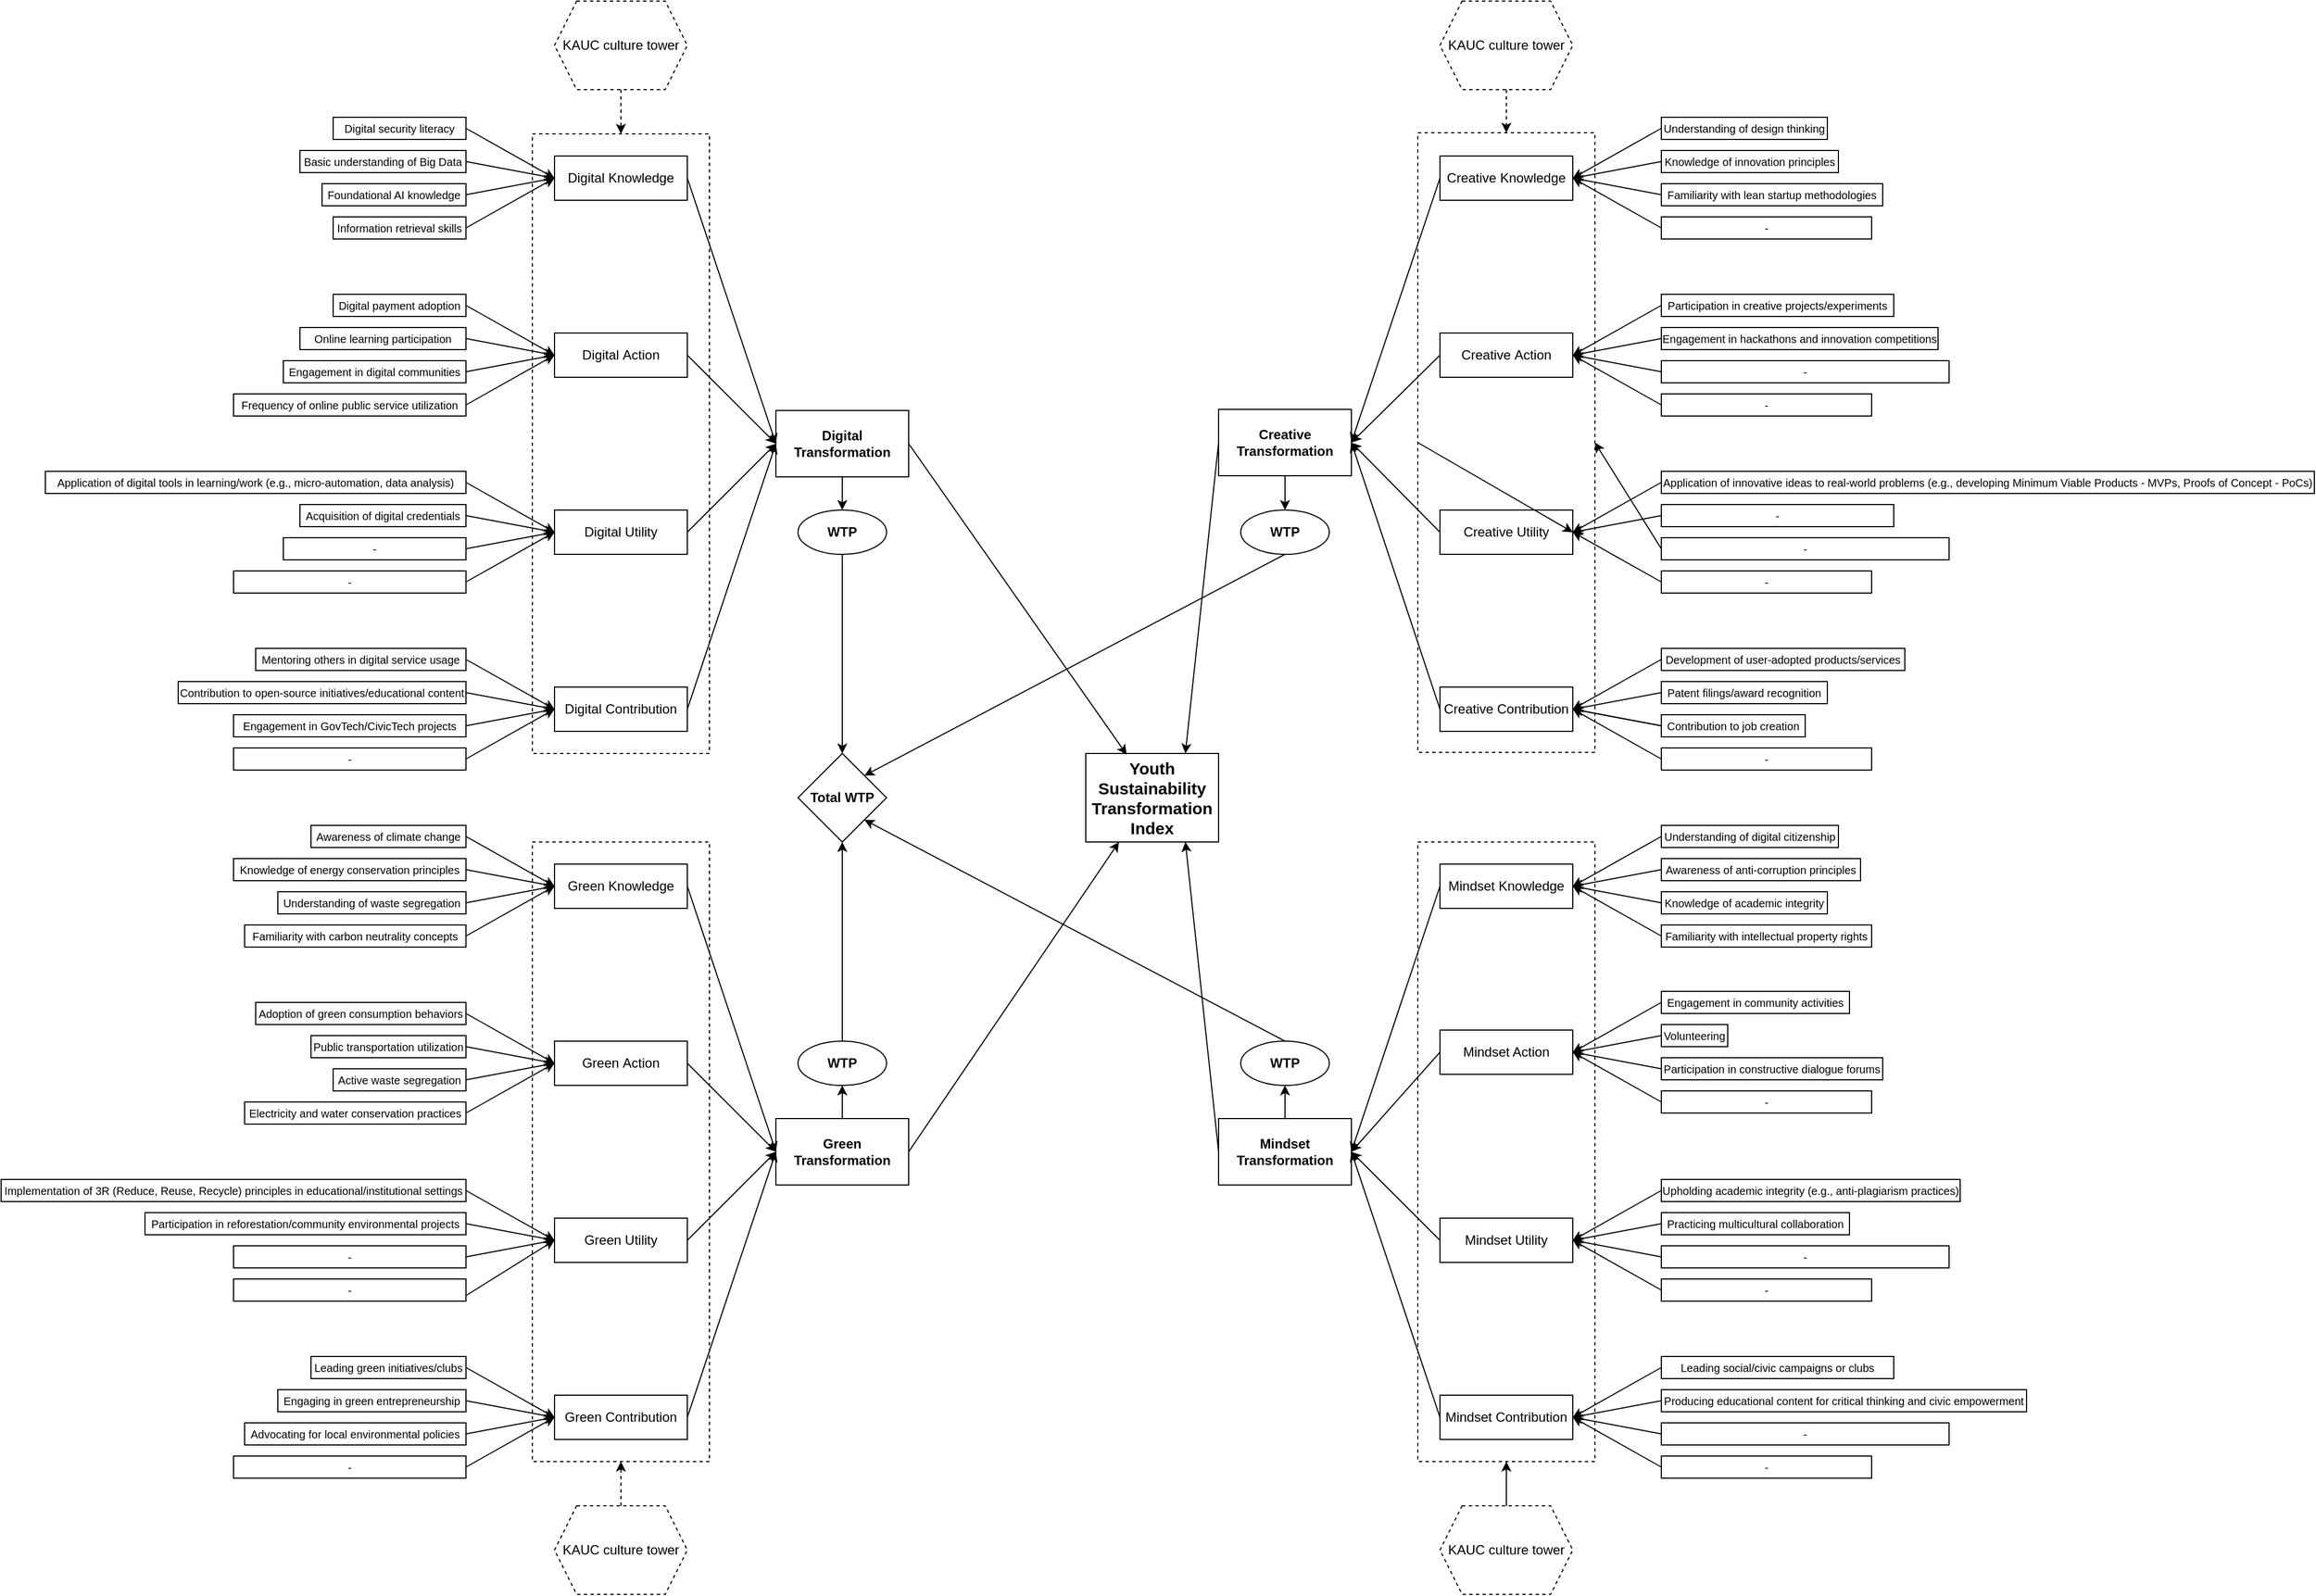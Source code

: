 <mxfile version="28.2.4">
  <diagram name="Page-1" id="5s9dV3dyt0xUDawJFrkX">
    <mxGraphModel dx="1426" dy="751" grid="1" gridSize="10" guides="1" tooltips="1" connect="1" arrows="1" fold="1" page="1" pageScale="1" pageWidth="6299" pageHeight="3937" math="0" shadow="0">
      <root>
        <mxCell id="0" />
        <mxCell id="1" parent="0" />
        <mxCell id="w6rqj6iUe-NLvWLd0ObC-1" value="&lt;font&gt;Youth Sustainability Transformation Index&lt;/font&gt;" style="rounded=0;whiteSpace=wrap;html=1;fontStyle=1;fontSize=15;" parent="1" vertex="1">
          <mxGeometry x="3400" y="2180" width="120" height="80" as="geometry" />
        </mxCell>
        <mxCell id="TM9vCrf7aip0FQeYukM7-2" style="edgeStyle=orthogonalEdgeStyle;rounded=0;orthogonalLoop=1;jettySize=auto;html=1;exitX=0.5;exitY=1;exitDx=0;exitDy=0;entryX=0.5;entryY=0;entryDx=0;entryDy=0;" edge="1" parent="1" source="w6rqj6iUe-NLvWLd0ObC-2" target="W3js-vLYW-_cpgTZByK7-1">
          <mxGeometry relative="1" as="geometry" />
        </mxCell>
        <mxCell id="w6rqj6iUe-NLvWLd0ObC-2" value="Digital&lt;div&gt;Transformation&lt;/div&gt;" style="rounded=0;whiteSpace=wrap;html=1;fontStyle=1" parent="1" vertex="1">
          <mxGeometry x="3120" y="1870" width="120" height="60" as="geometry" />
        </mxCell>
        <mxCell id="TM9vCrf7aip0FQeYukM7-5" style="edgeStyle=orthogonalEdgeStyle;rounded=0;orthogonalLoop=1;jettySize=auto;html=1;exitX=0.5;exitY=0;exitDx=0;exitDy=0;" edge="1" parent="1" source="w6rqj6iUe-NLvWLd0ObC-3" target="W3js-vLYW-_cpgTZByK7-2">
          <mxGeometry relative="1" as="geometry" />
        </mxCell>
        <mxCell id="w6rqj6iUe-NLvWLd0ObC-3" value="Green&lt;div&gt;&lt;span style=&quot;background-color: transparent; color: light-dark(rgb(0, 0, 0), rgb(255, 255, 255));&quot;&gt;Transformation&lt;/span&gt;&lt;/div&gt;" style="rounded=0;whiteSpace=wrap;html=1;fontStyle=1" parent="1" vertex="1">
          <mxGeometry x="3120" y="2510" width="120" height="60" as="geometry" />
        </mxCell>
        <mxCell id="TM9vCrf7aip0FQeYukM7-4" style="edgeStyle=orthogonalEdgeStyle;rounded=0;orthogonalLoop=1;jettySize=auto;html=1;exitX=0.5;exitY=0;exitDx=0;exitDy=0;entryX=0.5;entryY=1;entryDx=0;entryDy=0;" edge="1" parent="1" source="w6rqj6iUe-NLvWLd0ObC-4" target="W3js-vLYW-_cpgTZByK7-3">
          <mxGeometry relative="1" as="geometry" />
        </mxCell>
        <mxCell id="w6rqj6iUe-NLvWLd0ObC-4" value="&lt;span style=&quot;background-color: transparent;&quot;&gt;&lt;font&gt;Mindset&lt;/font&gt;&lt;/span&gt;&lt;div&gt;&lt;span style=&quot;background-color: transparent;&quot;&gt;&lt;font&gt;Transformation&lt;/font&gt;&lt;/span&gt;&lt;/div&gt;" style="rounded=0;whiteSpace=wrap;html=1;fontStyle=1" parent="1" vertex="1">
          <mxGeometry x="3520" y="2510" width="120" height="60" as="geometry" />
        </mxCell>
        <mxCell id="TM9vCrf7aip0FQeYukM7-3" style="edgeStyle=orthogonalEdgeStyle;rounded=0;orthogonalLoop=1;jettySize=auto;html=1;exitX=0.5;exitY=1;exitDx=0;exitDy=0;entryX=0.5;entryY=0;entryDx=0;entryDy=0;" edge="1" parent="1" source="w6rqj6iUe-NLvWLd0ObC-5" target="W3js-vLYW-_cpgTZByK7-4">
          <mxGeometry relative="1" as="geometry" />
        </mxCell>
        <mxCell id="w6rqj6iUe-NLvWLd0ObC-5" value="Creative Transformation" style="rounded=0;whiteSpace=wrap;html=1;fontStyle=1" parent="1" vertex="1">
          <mxGeometry x="3520" y="1869" width="120" height="60" as="geometry" />
        </mxCell>
        <mxCell id="w6rqj6iUe-NLvWLd0ObC-6" value="Creative&amp;nbsp;Knowledge" style="rounded=0;whiteSpace=wrap;html=1;" parent="1" vertex="1">
          <mxGeometry x="3720" y="1640" width="120" height="40" as="geometry" />
        </mxCell>
        <mxCell id="w6rqj6iUe-NLvWLd0ObC-7" value="Creative&amp;nbsp;Action" style="rounded=0;whiteSpace=wrap;html=1;" parent="1" vertex="1">
          <mxGeometry x="3720" y="1800" width="120" height="40" as="geometry" />
        </mxCell>
        <mxCell id="w6rqj6iUe-NLvWLd0ObC-8" value="Creative&amp;nbsp;Utility" style="rounded=0;whiteSpace=wrap;html=1;" parent="1" vertex="1">
          <mxGeometry x="3720" y="1960" width="120" height="40" as="geometry" />
        </mxCell>
        <mxCell id="w6rqj6iUe-NLvWLd0ObC-9" value="Creative&amp;nbsp;Contribution" style="rounded=0;whiteSpace=wrap;html=1;" parent="1" vertex="1">
          <mxGeometry x="3720" y="2120" width="120" height="40" as="geometry" />
        </mxCell>
        <mxCell id="w6rqj6iUe-NLvWLd0ObC-10" value="Mindset Knowledge" style="rounded=0;whiteSpace=wrap;html=1;" parent="1" vertex="1">
          <mxGeometry x="3720" y="2280" width="120" height="40" as="geometry" />
        </mxCell>
        <mxCell id="w6rqj6iUe-NLvWLd0ObC-11" value="Mindset Action" style="rounded=0;whiteSpace=wrap;html=1;" parent="1" vertex="1">
          <mxGeometry x="3720" y="2430" width="120" height="40" as="geometry" />
        </mxCell>
        <mxCell id="w6rqj6iUe-NLvWLd0ObC-12" value="Mindset Utility" style="rounded=0;whiteSpace=wrap;html=1;" parent="1" vertex="1">
          <mxGeometry x="3720" y="2600" width="120" height="40" as="geometry" />
        </mxCell>
        <mxCell id="w6rqj6iUe-NLvWLd0ObC-13" value="Mindset Contribution" style="rounded=0;whiteSpace=wrap;html=1;" parent="1" vertex="1">
          <mxGeometry x="3720" y="2760" width="120" height="40" as="geometry" />
        </mxCell>
        <mxCell id="w6rqj6iUe-NLvWLd0ObC-14" value="Digital&amp;nbsp;Knowledge" style="rounded=0;whiteSpace=wrap;html=1;" parent="1" vertex="1">
          <mxGeometry x="2920" y="1640" width="120" height="40" as="geometry" />
        </mxCell>
        <mxCell id="w6rqj6iUe-NLvWLd0ObC-15" value="Digital&amp;nbsp;Action" style="rounded=0;whiteSpace=wrap;html=1;" parent="1" vertex="1">
          <mxGeometry x="2920" y="1800" width="120" height="40" as="geometry" />
        </mxCell>
        <mxCell id="w6rqj6iUe-NLvWLd0ObC-16" value="Digital&amp;nbsp;Utility" style="rounded=0;whiteSpace=wrap;html=1;" parent="1" vertex="1">
          <mxGeometry x="2920" y="1960" width="120" height="40" as="geometry" />
        </mxCell>
        <mxCell id="w6rqj6iUe-NLvWLd0ObC-17" value="Digital&amp;nbsp;Contribution" style="rounded=0;whiteSpace=wrap;html=1;" parent="1" vertex="1">
          <mxGeometry x="2920" y="2120" width="120" height="40" as="geometry" />
        </mxCell>
        <mxCell id="w6rqj6iUe-NLvWLd0ObC-18" value="Green&lt;span style=&quot;color: light-dark(rgb(0, 0, 0), rgb(255, 255, 255)); background-color: transparent;&quot;&gt;&amp;nbsp;&lt;/span&gt;Knowledge" style="rounded=0;whiteSpace=wrap;html=1;" parent="1" vertex="1">
          <mxGeometry x="2920" y="2280" width="120" height="40" as="geometry" />
        </mxCell>
        <mxCell id="w6rqj6iUe-NLvWLd0ObC-19" value="Green&lt;span style=&quot;color: light-dark(rgb(0, 0, 0), rgb(255, 255, 255)); background-color: transparent;&quot;&gt;&amp;nbsp;&lt;/span&gt;Action" style="rounded=0;whiteSpace=wrap;html=1;" parent="1" vertex="1">
          <mxGeometry x="2920" y="2440" width="120" height="40" as="geometry" />
        </mxCell>
        <mxCell id="w6rqj6iUe-NLvWLd0ObC-20" value="Green&lt;span style=&quot;color: light-dark(rgb(0, 0, 0), rgb(255, 255, 255)); background-color: transparent;&quot;&gt;&amp;nbsp;&lt;/span&gt;Utility" style="rounded=0;whiteSpace=wrap;html=1;" parent="1" vertex="1">
          <mxGeometry x="2920" y="2600" width="120" height="40" as="geometry" />
        </mxCell>
        <mxCell id="w6rqj6iUe-NLvWLd0ObC-21" value="Green&lt;span style=&quot;color: light-dark(rgb(0, 0, 0), rgb(255, 255, 255)); background-color: transparent;&quot;&gt;&amp;nbsp;&lt;/span&gt;Contribution" style="rounded=0;whiteSpace=wrap;html=1;" parent="1" vertex="1">
          <mxGeometry x="2920" y="2760" width="120" height="40" as="geometry" />
        </mxCell>
        <mxCell id="w6rqj6iUe-NLvWLd0ObC-22" value="" style="endArrow=classic;html=1;rounded=0;exitX=1;exitY=0.5;exitDx=0;exitDy=0;entryX=0;entryY=0.5;entryDx=0;entryDy=0;" parent="1" source="w6rqj6iUe-NLvWLd0ObC-14" target="w6rqj6iUe-NLvWLd0ObC-2" edge="1">
          <mxGeometry width="50" height="50" relative="1" as="geometry">
            <mxPoint x="3310" y="2010" as="sourcePoint" />
            <mxPoint x="3110" y="1840" as="targetPoint" />
          </mxGeometry>
        </mxCell>
        <mxCell id="w6rqj6iUe-NLvWLd0ObC-23" value="" style="endArrow=classic;html=1;rounded=0;exitX=1;exitY=0.5;exitDx=0;exitDy=0;entryX=0;entryY=0.5;entryDx=0;entryDy=0;" parent="1" source="w6rqj6iUe-NLvWLd0ObC-15" target="w6rqj6iUe-NLvWLd0ObC-2" edge="1">
          <mxGeometry width="50" height="50" relative="1" as="geometry">
            <mxPoint x="3080" y="1720" as="sourcePoint" />
            <mxPoint x="3070" y="1900" as="targetPoint" />
          </mxGeometry>
        </mxCell>
        <mxCell id="w6rqj6iUe-NLvWLd0ObC-24" value="" style="endArrow=classic;html=1;rounded=0;exitX=1;exitY=0.5;exitDx=0;exitDy=0;entryX=0;entryY=0.5;entryDx=0;entryDy=0;" parent="1" source="w6rqj6iUe-NLvWLd0ObC-16" target="w6rqj6iUe-NLvWLd0ObC-2" edge="1">
          <mxGeometry width="50" height="50" relative="1" as="geometry">
            <mxPoint x="3080" y="1780" as="sourcePoint" />
            <mxPoint x="3040" y="1890" as="targetPoint" />
          </mxGeometry>
        </mxCell>
        <mxCell id="w6rqj6iUe-NLvWLd0ObC-25" value="" style="endArrow=classic;html=1;rounded=0;exitX=1;exitY=0.5;exitDx=0;exitDy=0;entryX=0;entryY=0.5;entryDx=0;entryDy=0;" parent="1" source="w6rqj6iUe-NLvWLd0ObC-17" target="w6rqj6iUe-NLvWLd0ObC-2" edge="1">
          <mxGeometry width="50" height="50" relative="1" as="geometry">
            <mxPoint x="3080" y="1840" as="sourcePoint" />
            <mxPoint x="3120" y="1850" as="targetPoint" />
          </mxGeometry>
        </mxCell>
        <mxCell id="w6rqj6iUe-NLvWLd0ObC-26" value="" style="endArrow=classic;html=1;rounded=0;exitX=1;exitY=0.5;exitDx=0;exitDy=0;entryX=0;entryY=0.5;entryDx=0;entryDy=0;" parent="1" source="w6rqj6iUe-NLvWLd0ObC-18" target="w6rqj6iUe-NLvWLd0ObC-3" edge="1">
          <mxGeometry width="50" height="50" relative="1" as="geometry">
            <mxPoint x="3080" y="2200" as="sourcePoint" />
            <mxPoint x="3120" y="2150" as="targetPoint" />
          </mxGeometry>
        </mxCell>
        <mxCell id="w6rqj6iUe-NLvWLd0ObC-27" value="" style="endArrow=classic;html=1;rounded=0;exitX=1;exitY=0.5;exitDx=0;exitDy=0;entryX=0;entryY=0.5;entryDx=0;entryDy=0;" parent="1" source="w6rqj6iUe-NLvWLd0ObC-19" target="w6rqj6iUe-NLvWLd0ObC-3" edge="1">
          <mxGeometry width="50" height="50" relative="1" as="geometry">
            <mxPoint x="3080" y="2260" as="sourcePoint" />
            <mxPoint x="3120" y="2290" as="targetPoint" />
          </mxGeometry>
        </mxCell>
        <mxCell id="w6rqj6iUe-NLvWLd0ObC-28" value="" style="endArrow=classic;html=1;rounded=0;exitX=1;exitY=0.5;exitDx=0;exitDy=0;entryX=0;entryY=0.5;entryDx=0;entryDy=0;" parent="1" source="w6rqj6iUe-NLvWLd0ObC-20" target="w6rqj6iUe-NLvWLd0ObC-3" edge="1">
          <mxGeometry width="50" height="50" relative="1" as="geometry">
            <mxPoint x="3080" y="2320" as="sourcePoint" />
            <mxPoint x="3120" y="2290" as="targetPoint" />
          </mxGeometry>
        </mxCell>
        <mxCell id="w6rqj6iUe-NLvWLd0ObC-29" value="" style="endArrow=classic;html=1;rounded=0;exitX=1;exitY=0.5;exitDx=0;exitDy=0;entryX=0;entryY=0.5;entryDx=0;entryDy=0;" parent="1" source="w6rqj6iUe-NLvWLd0ObC-21" target="w6rqj6iUe-NLvWLd0ObC-3" edge="1">
          <mxGeometry width="50" height="50" relative="1" as="geometry">
            <mxPoint x="3080" y="2380" as="sourcePoint" />
            <mxPoint x="3120" y="2290" as="targetPoint" />
          </mxGeometry>
        </mxCell>
        <mxCell id="w6rqj6iUe-NLvWLd0ObC-30" value="" style="endArrow=classic;html=1;rounded=0;exitX=0;exitY=0.5;exitDx=0;exitDy=0;entryX=1;entryY=0.5;entryDx=0;entryDy=0;" parent="1" source="w6rqj6iUe-NLvWLd0ObC-13" target="w6rqj6iUe-NLvWLd0ObC-4" edge="1">
          <mxGeometry width="50" height="50" relative="1" as="geometry">
            <mxPoint x="3250" y="2600" as="sourcePoint" />
            <mxPoint x="3290" y="2450" as="targetPoint" />
          </mxGeometry>
        </mxCell>
        <mxCell id="w6rqj6iUe-NLvWLd0ObC-31" value="" style="endArrow=classic;html=1;rounded=0;exitX=0;exitY=0.5;exitDx=0;exitDy=0;entryX=1;entryY=0.5;entryDx=0;entryDy=0;" parent="1" source="w6rqj6iUe-NLvWLd0ObC-12" target="w6rqj6iUe-NLvWLd0ObC-4" edge="1">
          <mxGeometry width="50" height="50" relative="1" as="geometry">
            <mxPoint x="3770" y="2600" as="sourcePoint" />
            <mxPoint x="3730" y="2450" as="targetPoint" />
          </mxGeometry>
        </mxCell>
        <mxCell id="w6rqj6iUe-NLvWLd0ObC-32" value="" style="endArrow=classic;html=1;rounded=0;exitX=0;exitY=0.5;exitDx=0;exitDy=0;entryX=1;entryY=0.5;entryDx=0;entryDy=0;" parent="1" source="w6rqj6iUe-NLvWLd0ObC-11" target="w6rqj6iUe-NLvWLd0ObC-4" edge="1">
          <mxGeometry width="50" height="50" relative="1" as="geometry">
            <mxPoint x="3770" y="2540" as="sourcePoint" />
            <mxPoint x="3730" y="2450" as="targetPoint" />
          </mxGeometry>
        </mxCell>
        <mxCell id="w6rqj6iUe-NLvWLd0ObC-33" value="" style="endArrow=classic;html=1;rounded=0;exitX=0;exitY=0.5;exitDx=0;exitDy=0;entryX=1;entryY=0.5;entryDx=0;entryDy=0;" parent="1" source="w6rqj6iUe-NLvWLd0ObC-10" target="w6rqj6iUe-NLvWLd0ObC-4" edge="1">
          <mxGeometry width="50" height="50" relative="1" as="geometry">
            <mxPoint x="3770" y="2480" as="sourcePoint" />
            <mxPoint x="3720" y="2440" as="targetPoint" />
          </mxGeometry>
        </mxCell>
        <mxCell id="w6rqj6iUe-NLvWLd0ObC-34" value="" style="endArrow=classic;html=1;rounded=0;exitX=0;exitY=0.5;exitDx=0;exitDy=0;entryX=1;entryY=0.5;entryDx=0;entryDy=0;" parent="1" source="w6rqj6iUe-NLvWLd0ObC-9" target="w6rqj6iUe-NLvWLd0ObC-5" edge="1">
          <mxGeometry width="50" height="50" relative="1" as="geometry">
            <mxPoint x="3740" y="2029" as="sourcePoint" />
            <mxPoint x="3700" y="2059" as="targetPoint" />
          </mxGeometry>
        </mxCell>
        <mxCell id="w6rqj6iUe-NLvWLd0ObC-35" value="" style="endArrow=classic;html=1;rounded=0;exitX=0;exitY=0.5;exitDx=0;exitDy=0;entryX=1;entryY=0.5;entryDx=0;entryDy=0;" parent="1" source="w6rqj6iUe-NLvWLd0ObC-8" target="w6rqj6iUe-NLvWLd0ObC-5" edge="1">
          <mxGeometry width="50" height="50" relative="1" as="geometry">
            <mxPoint x="3740" y="1969" as="sourcePoint" />
            <mxPoint x="3690" y="1909" as="targetPoint" />
          </mxGeometry>
        </mxCell>
        <mxCell id="w6rqj6iUe-NLvWLd0ObC-36" value="" style="endArrow=classic;html=1;rounded=0;exitX=0;exitY=0.5;exitDx=0;exitDy=0;entryX=1;entryY=0.5;entryDx=0;entryDy=0;" parent="1" source="w6rqj6iUe-NLvWLd0ObC-7" target="w6rqj6iUe-NLvWLd0ObC-5" edge="1">
          <mxGeometry width="50" height="50" relative="1" as="geometry">
            <mxPoint x="3740" y="1909" as="sourcePoint" />
            <mxPoint x="3690" y="1909" as="targetPoint" />
          </mxGeometry>
        </mxCell>
        <mxCell id="w6rqj6iUe-NLvWLd0ObC-37" value="" style="endArrow=classic;html=1;rounded=0;exitX=0;exitY=0.5;exitDx=0;exitDy=0;entryX=1;entryY=0.5;entryDx=0;entryDy=0;" parent="1" source="w6rqj6iUe-NLvWLd0ObC-6" target="w6rqj6iUe-NLvWLd0ObC-5" edge="1">
          <mxGeometry width="50" height="50" relative="1" as="geometry">
            <mxPoint x="3740" y="1849" as="sourcePoint" />
            <mxPoint x="3690" y="1909" as="targetPoint" />
          </mxGeometry>
        </mxCell>
        <mxCell id="w6rqj6iUe-NLvWLd0ObC-38" value="" style="endArrow=classic;html=1;rounded=0;exitX=0;exitY=0.5;exitDx=0;exitDy=0;entryX=0.75;entryY=0;entryDx=0;entryDy=0;" parent="1" source="w6rqj6iUe-NLvWLd0ObC-5" target="w6rqj6iUe-NLvWLd0ObC-1" edge="1">
          <mxGeometry width="50" height="50" relative="1" as="geometry">
            <mxPoint x="3600" y="1720" as="sourcePoint" />
            <mxPoint x="3560" y="1850" as="targetPoint" />
          </mxGeometry>
        </mxCell>
        <mxCell id="w6rqj6iUe-NLvWLd0ObC-39" value="" style="endArrow=classic;html=1;rounded=0;exitX=0;exitY=0.5;exitDx=0;exitDy=0;entryX=0.75;entryY=1;entryDx=0;entryDy=0;" parent="1" source="w6rqj6iUe-NLvWLd0ObC-4" target="w6rqj6iUe-NLvWLd0ObC-1" edge="1">
          <mxGeometry width="50" height="50" relative="1" as="geometry">
            <mxPoint x="3440" y="1850" as="sourcePoint" />
            <mxPoint x="3400" y="1910" as="targetPoint" />
          </mxGeometry>
        </mxCell>
        <mxCell id="w6rqj6iUe-NLvWLd0ObC-40" value="" style="endArrow=classic;html=1;rounded=0;exitX=1;exitY=0.5;exitDx=0;exitDy=0;entryX=0.25;entryY=1;entryDx=0;entryDy=0;" parent="1" source="w6rqj6iUe-NLvWLd0ObC-3" target="w6rqj6iUe-NLvWLd0ObC-1" edge="1">
          <mxGeometry width="50" height="50" relative="1" as="geometry">
            <mxPoint x="3440" y="1990" as="sourcePoint" />
            <mxPoint x="3400" y="1910" as="targetPoint" />
          </mxGeometry>
        </mxCell>
        <mxCell id="w6rqj6iUe-NLvWLd0ObC-41" value="" style="endArrow=classic;html=1;rounded=0;exitX=1;exitY=0.5;exitDx=0;exitDy=0;entryX=0.308;entryY=0.013;entryDx=0;entryDy=0;entryPerimeter=0;" parent="1" source="w6rqj6iUe-NLvWLd0ObC-2" target="w6rqj6iUe-NLvWLd0ObC-1" edge="1">
          <mxGeometry width="50" height="50" relative="1" as="geometry">
            <mxPoint x="3250" y="2050" as="sourcePoint" />
            <mxPoint x="3280" y="1970" as="targetPoint" />
          </mxGeometry>
        </mxCell>
        <mxCell id="TM9vCrf7aip0FQeYukM7-6" style="edgeStyle=orthogonalEdgeStyle;rounded=0;orthogonalLoop=1;jettySize=auto;html=1;exitX=0.5;exitY=1;exitDx=0;exitDy=0;entryX=0.5;entryY=0;entryDx=0;entryDy=0;" edge="1" parent="1" source="W3js-vLYW-_cpgTZByK7-1" target="W3js-vLYW-_cpgTZByK7-13">
          <mxGeometry relative="1" as="geometry" />
        </mxCell>
        <mxCell id="W3js-vLYW-_cpgTZByK7-1" value="WTP" style="ellipse;whiteSpace=wrap;html=1;fontStyle=1" parent="1" vertex="1">
          <mxGeometry x="3140" y="1960" width="80" height="40" as="geometry" />
        </mxCell>
        <mxCell id="TM9vCrf7aip0FQeYukM7-7" style="edgeStyle=orthogonalEdgeStyle;rounded=0;orthogonalLoop=1;jettySize=auto;html=1;exitX=0.5;exitY=0;exitDx=0;exitDy=0;entryX=0.5;entryY=1;entryDx=0;entryDy=0;" edge="1" parent="1" source="W3js-vLYW-_cpgTZByK7-2" target="W3js-vLYW-_cpgTZByK7-13">
          <mxGeometry relative="1" as="geometry" />
        </mxCell>
        <mxCell id="W3js-vLYW-_cpgTZByK7-2" value="WTP" style="ellipse;whiteSpace=wrap;html=1;fontStyle=1" parent="1" vertex="1">
          <mxGeometry x="3140" y="2440" width="80" height="40" as="geometry" />
        </mxCell>
        <mxCell id="W3js-vLYW-_cpgTZByK7-3" value="&lt;span style=&quot;background-color: transparent; color: light-dark(rgb(0, 0, 0), rgb(255, 255, 255));&quot;&gt;WTP&lt;/span&gt;" style="ellipse;whiteSpace=wrap;html=1;fontStyle=1" parent="1" vertex="1">
          <mxGeometry x="3540" y="2440" width="80" height="40" as="geometry" />
        </mxCell>
        <mxCell id="W3js-vLYW-_cpgTZByK7-4" value="WTP" style="ellipse;whiteSpace=wrap;html=1;fontStyle=1" parent="1" vertex="1">
          <mxGeometry x="3540" y="1960" width="80" height="40" as="geometry" />
        </mxCell>
        <mxCell id="W3js-vLYW-_cpgTZByK7-13" value="&lt;b&gt;Total WTP&lt;/b&gt;" style="rhombus;whiteSpace=wrap;html=1;" parent="1" vertex="1">
          <mxGeometry x="3140" y="2180" width="80" height="80" as="geometry" />
        </mxCell>
        <mxCell id="W3js-vLYW-_cpgTZByK7-16" value="Digital security literacy" style="rounded=0;whiteSpace=wrap;html=1;fontSize=10;" parent="1" vertex="1">
          <mxGeometry x="2720" y="1605" width="120" height="20" as="geometry" />
        </mxCell>
        <mxCell id="W3js-vLYW-_cpgTZByK7-17" value="Basic understanding of Big Data" style="rounded=0;whiteSpace=wrap;html=1;fontSize=10;" parent="1" vertex="1">
          <mxGeometry x="2690" y="1635" width="150" height="20" as="geometry" />
        </mxCell>
        <mxCell id="W3js-vLYW-_cpgTZByK7-19" value="Foundational AI knowledge" style="rounded=0;whiteSpace=wrap;html=1;fontSize=10;" parent="1" vertex="1">
          <mxGeometry x="2710" y="1665" width="130" height="20" as="geometry" />
        </mxCell>
        <mxCell id="W3js-vLYW-_cpgTZByK7-20" value="Information retrieval skills" style="rounded=0;whiteSpace=wrap;html=1;fontSize=10;" parent="1" vertex="1">
          <mxGeometry x="2720" y="1695" width="120" height="20" as="geometry" />
        </mxCell>
        <mxCell id="W3js-vLYW-_cpgTZByK7-30" value="" style="endArrow=classic;html=1;rounded=0;exitX=1;exitY=0.5;exitDx=0;exitDy=0;entryX=0;entryY=0.5;entryDx=0;entryDy=0;" parent="1" source="W3js-vLYW-_cpgTZByK7-20" target="w6rqj6iUe-NLvWLd0ObC-14" edge="1">
          <mxGeometry width="50" height="50" relative="1" as="geometry">
            <mxPoint x="3040" y="1590" as="sourcePoint" />
            <mxPoint x="3090" y="1540" as="targetPoint" />
          </mxGeometry>
        </mxCell>
        <mxCell id="W3js-vLYW-_cpgTZByK7-31" value="" style="endArrow=classic;html=1;rounded=0;exitX=1;exitY=0.5;exitDx=0;exitDy=0;entryX=0;entryY=0.5;entryDx=0;entryDy=0;" parent="1" source="W3js-vLYW-_cpgTZByK7-19" target="w6rqj6iUe-NLvWLd0ObC-14" edge="1">
          <mxGeometry width="50" height="50" relative="1" as="geometry">
            <mxPoint x="2830" y="1590" as="sourcePoint" />
            <mxPoint x="2950" y="1690" as="targetPoint" />
          </mxGeometry>
        </mxCell>
        <mxCell id="W3js-vLYW-_cpgTZByK7-32" value="" style="endArrow=classic;html=1;rounded=0;exitX=1;exitY=0.5;exitDx=0;exitDy=0;entryX=0;entryY=0.5;entryDx=0;entryDy=0;" parent="1" source="W3js-vLYW-_cpgTZByK7-17" target="w6rqj6iUe-NLvWLd0ObC-14" edge="1">
          <mxGeometry width="50" height="50" relative="1" as="geometry">
            <mxPoint x="2930" y="1580" as="sourcePoint" />
            <mxPoint x="2980" y="1530" as="targetPoint" />
          </mxGeometry>
        </mxCell>
        <mxCell id="W3js-vLYW-_cpgTZByK7-33" value="Digital payment adoption" style="rounded=0;whiteSpace=wrap;html=1;fontSize=10;" parent="1" vertex="1">
          <mxGeometry x="2720" y="1765" width="120" height="20" as="geometry" />
        </mxCell>
        <mxCell id="W3js-vLYW-_cpgTZByK7-34" value="Online learning participation" style="rounded=0;whiteSpace=wrap;html=1;fontSize=10;" parent="1" vertex="1">
          <mxGeometry x="2690" y="1795" width="150" height="20" as="geometry" />
        </mxCell>
        <mxCell id="W3js-vLYW-_cpgTZByK7-35" value="Engagement in digital communities" style="rounded=0;whiteSpace=wrap;html=1;fontSize=10;" parent="1" vertex="1">
          <mxGeometry x="2675" y="1825" width="165" height="20" as="geometry" />
        </mxCell>
        <mxCell id="W3js-vLYW-_cpgTZByK7-36" value="Frequency of online public service utilization" style="rounded=0;whiteSpace=wrap;html=1;fontSize=10;" parent="1" vertex="1">
          <mxGeometry x="2630" y="1855" width="210" height="20" as="geometry" />
        </mxCell>
        <mxCell id="W3js-vLYW-_cpgTZByK7-37" value="" style="endArrow=classic;html=1;rounded=0;exitX=1;exitY=0.5;exitDx=0;exitDy=0;entryX=0;entryY=0.5;entryDx=0;entryDy=0;" parent="1" source="W3js-vLYW-_cpgTZByK7-33" target="w6rqj6iUe-NLvWLd0ObC-15" edge="1">
          <mxGeometry width="50" height="50" relative="1" as="geometry">
            <mxPoint x="2840" y="1660" as="sourcePoint" />
            <mxPoint x="2960" y="1720" as="targetPoint" />
          </mxGeometry>
        </mxCell>
        <mxCell id="W3js-vLYW-_cpgTZByK7-38" value="" style="endArrow=classic;html=1;rounded=0;exitX=1;exitY=0.5;exitDx=0;exitDy=0;entryX=0;entryY=0.5;entryDx=0;entryDy=0;" parent="1" source="W3js-vLYW-_cpgTZByK7-34" target="w6rqj6iUe-NLvWLd0ObC-15" edge="1">
          <mxGeometry width="50" height="50" relative="1" as="geometry">
            <mxPoint x="2840" y="1720" as="sourcePoint" />
            <mxPoint x="2960" y="1780" as="targetPoint" />
          </mxGeometry>
        </mxCell>
        <mxCell id="W3js-vLYW-_cpgTZByK7-39" value="" style="endArrow=classic;html=1;rounded=0;exitX=1;exitY=0.5;exitDx=0;exitDy=0;entryX=0;entryY=0.5;entryDx=0;entryDy=0;" parent="1" source="W3js-vLYW-_cpgTZByK7-35" target="w6rqj6iUe-NLvWLd0ObC-15" edge="1">
          <mxGeometry width="50" height="50" relative="1" as="geometry">
            <mxPoint x="2840" y="1750" as="sourcePoint" />
            <mxPoint x="2960" y="1780" as="targetPoint" />
          </mxGeometry>
        </mxCell>
        <mxCell id="W3js-vLYW-_cpgTZByK7-40" value="" style="endArrow=classic;html=1;rounded=0;exitX=1;exitY=0.5;exitDx=0;exitDy=0;entryX=0;entryY=0.5;entryDx=0;entryDy=0;" parent="1" source="W3js-vLYW-_cpgTZByK7-36" target="w6rqj6iUe-NLvWLd0ObC-15" edge="1">
          <mxGeometry width="50" height="50" relative="1" as="geometry">
            <mxPoint x="2840" y="1780" as="sourcePoint" />
            <mxPoint x="2960" y="1780" as="targetPoint" />
          </mxGeometry>
        </mxCell>
        <mxCell id="W3js-vLYW-_cpgTZByK7-41" value="Application of digital tools in learning/work (e.g., micro-automation, data analysis)" style="rounded=0;whiteSpace=wrap;html=1;fontSize=10;" parent="1" vertex="1">
          <mxGeometry x="2460" y="1925" width="380" height="20" as="geometry" />
        </mxCell>
        <mxCell id="W3js-vLYW-_cpgTZByK7-42" value="Acquisition of digital credentials" style="rounded=0;whiteSpace=wrap;html=1;fontSize=10;" parent="1" vertex="1">
          <mxGeometry x="2690" y="1955" width="150" height="20" as="geometry" />
        </mxCell>
        <mxCell id="W3js-vLYW-_cpgTZByK7-43" value="-" style="rounded=0;whiteSpace=wrap;html=1;fontSize=10;" parent="1" vertex="1">
          <mxGeometry x="2675" y="1985" width="165" height="20" as="geometry" />
        </mxCell>
        <mxCell id="W3js-vLYW-_cpgTZByK7-44" value="-" style="rounded=0;whiteSpace=wrap;html=1;fontSize=10;" parent="1" vertex="1">
          <mxGeometry x="2630" y="2015" width="210" height="20" as="geometry" />
        </mxCell>
        <mxCell id="W3js-vLYW-_cpgTZByK7-46" value="" style="endArrow=classic;html=1;rounded=0;exitX=1;exitY=0.5;exitDx=0;exitDy=0;entryX=0;entryY=0.5;entryDx=0;entryDy=0;" parent="1" source="W3js-vLYW-_cpgTZByK7-16" target="w6rqj6iUe-NLvWLd0ObC-14" edge="1">
          <mxGeometry width="50" height="50" relative="1" as="geometry">
            <mxPoint x="2850" y="1660" as="sourcePoint" />
            <mxPoint x="2930" y="1670" as="targetPoint" />
          </mxGeometry>
        </mxCell>
        <mxCell id="W3js-vLYW-_cpgTZByK7-50" value="" style="endArrow=classic;html=1;rounded=0;exitX=1;exitY=0.5;exitDx=0;exitDy=0;entryX=0;entryY=0.5;entryDx=0;entryDy=0;" parent="1" source="W3js-vLYW-_cpgTZByK7-41" target="w6rqj6iUe-NLvWLd0ObC-16" edge="1">
          <mxGeometry width="50" height="50" relative="1" as="geometry">
            <mxPoint x="2790" y="2010" as="sourcePoint" />
            <mxPoint x="2840" y="1960" as="targetPoint" />
          </mxGeometry>
        </mxCell>
        <mxCell id="W3js-vLYW-_cpgTZByK7-51" value="" style="endArrow=classic;html=1;rounded=0;exitX=1;exitY=0.5;exitDx=0;exitDy=0;entryX=0;entryY=0.5;entryDx=0;entryDy=0;" parent="1" source="W3js-vLYW-_cpgTZByK7-55" target="w6rqj6iUe-NLvWLd0ObC-17" edge="1">
          <mxGeometry width="50" height="50" relative="1" as="geometry">
            <mxPoint x="2920" y="2050" as="sourcePoint" />
            <mxPoint x="3000" y="2095" as="targetPoint" />
          </mxGeometry>
        </mxCell>
        <mxCell id="W3js-vLYW-_cpgTZByK7-52" value="" style="endArrow=classic;html=1;rounded=0;exitX=1;exitY=0.5;exitDx=0;exitDy=0;" parent="1" source="W3js-vLYW-_cpgTZByK7-42" edge="1">
          <mxGeometry width="50" height="50" relative="1" as="geometry">
            <mxPoint x="2860" y="1955" as="sourcePoint" />
            <mxPoint x="2920" y="1980" as="targetPoint" />
          </mxGeometry>
        </mxCell>
        <mxCell id="W3js-vLYW-_cpgTZByK7-53" value="" style="endArrow=classic;html=1;rounded=0;exitX=1;exitY=0.5;exitDx=0;exitDy=0;entryX=0;entryY=0.5;entryDx=0;entryDy=0;" parent="1" source="W3js-vLYW-_cpgTZByK7-43" target="w6rqj6iUe-NLvWLd0ObC-16" edge="1">
          <mxGeometry width="50" height="50" relative="1" as="geometry">
            <mxPoint x="2870" y="1965" as="sourcePoint" />
            <mxPoint x="2950" y="2010" as="targetPoint" />
          </mxGeometry>
        </mxCell>
        <mxCell id="W3js-vLYW-_cpgTZByK7-54" value="" style="endArrow=classic;html=1;rounded=0;exitX=1;exitY=0.5;exitDx=0;exitDy=0;entryX=0;entryY=0.5;entryDx=0;entryDy=0;" parent="1" source="W3js-vLYW-_cpgTZByK7-44" target="w6rqj6iUe-NLvWLd0ObC-16" edge="1">
          <mxGeometry width="50" height="50" relative="1" as="geometry">
            <mxPoint x="2880" y="1975" as="sourcePoint" />
            <mxPoint x="2960" y="2020" as="targetPoint" />
          </mxGeometry>
        </mxCell>
        <mxCell id="W3js-vLYW-_cpgTZByK7-55" value="Mentoring others in digital service usage" style="rounded=0;whiteSpace=wrap;html=1;fontSize=10;" parent="1" vertex="1">
          <mxGeometry x="2650" y="2085" width="190" height="20" as="geometry" />
        </mxCell>
        <mxCell id="W3js-vLYW-_cpgTZByK7-56" value="Contribution to open-source initiatives/educational content" style="rounded=0;whiteSpace=wrap;html=1;fontSize=10;" parent="1" vertex="1">
          <mxGeometry x="2580" y="2115" width="260" height="20" as="geometry" />
        </mxCell>
        <mxCell id="W3js-vLYW-_cpgTZByK7-57" value="Engagement in GovTech/CivicTech projects" style="rounded=0;whiteSpace=wrap;html=1;fontSize=10;" parent="1" vertex="1">
          <mxGeometry x="2630" y="2145" width="210" height="20" as="geometry" />
        </mxCell>
        <mxCell id="W3js-vLYW-_cpgTZByK7-58" value="-" style="rounded=0;whiteSpace=wrap;html=1;fontSize=10;" parent="1" vertex="1">
          <mxGeometry x="2630" y="2175" width="210" height="20" as="geometry" />
        </mxCell>
        <mxCell id="W3js-vLYW-_cpgTZByK7-59" value="" style="endArrow=classic;html=1;rounded=0;exitX=1;exitY=0.5;exitDx=0;exitDy=0;entryX=0;entryY=0.5;entryDx=0;entryDy=0;" parent="1" source="W3js-vLYW-_cpgTZByK7-56" target="w6rqj6iUe-NLvWLd0ObC-17" edge="1">
          <mxGeometry width="50" height="50" relative="1" as="geometry">
            <mxPoint x="2850" y="2105" as="sourcePoint" />
            <mxPoint x="2930" y="2150" as="targetPoint" />
          </mxGeometry>
        </mxCell>
        <mxCell id="W3js-vLYW-_cpgTZByK7-60" value="" style="endArrow=classic;html=1;rounded=0;exitX=1;exitY=0.5;exitDx=0;exitDy=0;entryX=0;entryY=0.5;entryDx=0;entryDy=0;" parent="1" source="W3js-vLYW-_cpgTZByK7-58" target="w6rqj6iUe-NLvWLd0ObC-17" edge="1">
          <mxGeometry width="50" height="50" relative="1" as="geometry">
            <mxPoint x="2860" y="2115" as="sourcePoint" />
            <mxPoint x="2940" y="2160" as="targetPoint" />
          </mxGeometry>
        </mxCell>
        <mxCell id="W3js-vLYW-_cpgTZByK7-61" value="" style="endArrow=classic;html=1;rounded=0;exitX=1;exitY=0.5;exitDx=0;exitDy=0;entryX=0;entryY=0.5;entryDx=0;entryDy=0;" parent="1" source="W3js-vLYW-_cpgTZByK7-57" target="w6rqj6iUe-NLvWLd0ObC-17" edge="1">
          <mxGeometry width="50" height="50" relative="1" as="geometry">
            <mxPoint x="2850" y="2135" as="sourcePoint" />
            <mxPoint x="2930" y="2150" as="targetPoint" />
          </mxGeometry>
        </mxCell>
        <mxCell id="W3js-vLYW-_cpgTZByK7-62" value="Awareness of climate change" style="rounded=0;whiteSpace=wrap;html=1;fontSize=10;" parent="1" vertex="1">
          <mxGeometry x="2700" y="2245" width="140" height="20" as="geometry" />
        </mxCell>
        <mxCell id="W3js-vLYW-_cpgTZByK7-63" value="Knowledge of energy conservation principles" style="rounded=0;whiteSpace=wrap;html=1;fontSize=10;" parent="1" vertex="1">
          <mxGeometry x="2630" y="2275" width="210" height="20" as="geometry" />
        </mxCell>
        <mxCell id="W3js-vLYW-_cpgTZByK7-64" value="Understanding of waste segregation" style="rounded=0;whiteSpace=wrap;html=1;fontSize=10;" parent="1" vertex="1">
          <mxGeometry x="2670" y="2305" width="170" height="20" as="geometry" />
        </mxCell>
        <mxCell id="W3js-vLYW-_cpgTZByK7-65" value="Familiarity with carbon neutrality concepts" style="rounded=0;whiteSpace=wrap;html=1;fontSize=10;" parent="1" vertex="1">
          <mxGeometry x="2640" y="2335" width="200" height="20" as="geometry" />
        </mxCell>
        <mxCell id="W3js-vLYW-_cpgTZByK7-66" value="Adoption of green consumption behaviors" style="rounded=0;whiteSpace=wrap;html=1;fontSize=10;" parent="1" vertex="1">
          <mxGeometry x="2650" y="2405" width="190" height="20" as="geometry" />
        </mxCell>
        <mxCell id="W3js-vLYW-_cpgTZByK7-67" value="Public transportation utilization" style="rounded=0;whiteSpace=wrap;html=1;fontSize=10;" parent="1" vertex="1">
          <mxGeometry x="2700" y="2435" width="140" height="20" as="geometry" />
        </mxCell>
        <mxCell id="W3js-vLYW-_cpgTZByK7-68" value="Active waste segregation" style="rounded=0;whiteSpace=wrap;html=1;fontSize=10;" parent="1" vertex="1">
          <mxGeometry x="2720" y="2465" width="120" height="20" as="geometry" />
        </mxCell>
        <mxCell id="W3js-vLYW-_cpgTZByK7-69" value="Electricity and water conservation practices" style="rounded=0;whiteSpace=wrap;html=1;fontSize=10;" parent="1" vertex="1">
          <mxGeometry x="2640" y="2495" width="200" height="20" as="geometry" />
        </mxCell>
        <mxCell id="W3js-vLYW-_cpgTZByK7-70" value="Implementation of 3R (Reduce, Reuse, Recycle) principles in educational/institutional settings" style="rounded=0;whiteSpace=wrap;html=1;fontSize=10;" parent="1" vertex="1">
          <mxGeometry x="2420" y="2565" width="420" height="20" as="geometry" />
        </mxCell>
        <mxCell id="W3js-vLYW-_cpgTZByK7-71" value="Participation in reforestation/community environmental projects" style="rounded=0;whiteSpace=wrap;html=1;fontSize=10;" parent="1" vertex="1">
          <mxGeometry x="2550" y="2595" width="290" height="20" as="geometry" />
        </mxCell>
        <mxCell id="W3js-vLYW-_cpgTZByK7-72" value="-" style="rounded=0;whiteSpace=wrap;html=1;fontSize=10;" parent="1" vertex="1">
          <mxGeometry x="2630" y="2625" width="210" height="20" as="geometry" />
        </mxCell>
        <mxCell id="W3js-vLYW-_cpgTZByK7-73" value="-" style="rounded=0;whiteSpace=wrap;html=1;fontSize=10;" parent="1" vertex="1">
          <mxGeometry x="2630" y="2655" width="210" height="20" as="geometry" />
        </mxCell>
        <mxCell id="W3js-vLYW-_cpgTZByK7-74" value="Leading green initiatives/clubs" style="rounded=0;whiteSpace=wrap;html=1;fontSize=10;" parent="1" vertex="1">
          <mxGeometry x="2700" y="2725" width="140" height="20" as="geometry" />
        </mxCell>
        <mxCell id="W3js-vLYW-_cpgTZByK7-75" value="&lt;div&gt;Engaging in green entrepreneurship&lt;/div&gt;" style="rounded=0;whiteSpace=wrap;html=1;fontSize=10;" parent="1" vertex="1">
          <mxGeometry x="2670" y="2755" width="170" height="20" as="geometry" />
        </mxCell>
        <mxCell id="W3js-vLYW-_cpgTZByK7-76" value="Advocating for local environmental policies" style="rounded=0;whiteSpace=wrap;html=1;fontSize=10;" parent="1" vertex="1">
          <mxGeometry x="2640" y="2785" width="200" height="20" as="geometry" />
        </mxCell>
        <mxCell id="W3js-vLYW-_cpgTZByK7-77" value="-" style="rounded=0;whiteSpace=wrap;html=1;fontSize=10;" parent="1" vertex="1">
          <mxGeometry x="2630" y="2815" width="210" height="20" as="geometry" />
        </mxCell>
        <mxCell id="W3js-vLYW-_cpgTZByK7-78" value="" style="endArrow=classic;html=1;rounded=0;exitX=1;exitY=0.5;exitDx=0;exitDy=0;entryX=0;entryY=0.5;entryDx=0;entryDy=0;" parent="1" source="W3js-vLYW-_cpgTZByK7-65" target="w6rqj6iUe-NLvWLd0ObC-18" edge="1">
          <mxGeometry width="50" height="50" relative="1" as="geometry">
            <mxPoint x="2920" y="2240" as="sourcePoint" />
            <mxPoint x="3000" y="2195" as="targetPoint" />
          </mxGeometry>
        </mxCell>
        <mxCell id="W3js-vLYW-_cpgTZByK7-79" value="" style="endArrow=classic;html=1;rounded=0;exitX=1;exitY=0.5;exitDx=0;exitDy=0;entryX=0;entryY=0.5;entryDx=0;entryDy=0;" parent="1" source="W3js-vLYW-_cpgTZByK7-64" target="w6rqj6iUe-NLvWLd0ObC-18" edge="1">
          <mxGeometry width="50" height="50" relative="1" as="geometry">
            <mxPoint x="2930" y="2250" as="sourcePoint" />
            <mxPoint x="3010" y="2205" as="targetPoint" />
          </mxGeometry>
        </mxCell>
        <mxCell id="W3js-vLYW-_cpgTZByK7-80" value="" style="endArrow=classic;html=1;rounded=0;exitX=1;exitY=0.5;exitDx=0;exitDy=0;entryX=0;entryY=0.5;entryDx=0;entryDy=0;" parent="1" source="W3js-vLYW-_cpgTZByK7-63" target="w6rqj6iUe-NLvWLd0ObC-18" edge="1">
          <mxGeometry width="50" height="50" relative="1" as="geometry">
            <mxPoint x="2940" y="2260" as="sourcePoint" />
            <mxPoint x="3020" y="2215" as="targetPoint" />
          </mxGeometry>
        </mxCell>
        <mxCell id="W3js-vLYW-_cpgTZByK7-81" value="" style="endArrow=classic;html=1;rounded=0;exitX=1;exitY=0.5;exitDx=0;exitDy=0;entryX=0;entryY=0.5;entryDx=0;entryDy=0;" parent="1" source="W3js-vLYW-_cpgTZByK7-62" target="w6rqj6iUe-NLvWLd0ObC-18" edge="1">
          <mxGeometry width="50" height="50" relative="1" as="geometry">
            <mxPoint x="2950" y="2270" as="sourcePoint" />
            <mxPoint x="3030" y="2225" as="targetPoint" />
          </mxGeometry>
        </mxCell>
        <mxCell id="W3js-vLYW-_cpgTZByK7-82" value="" style="endArrow=classic;html=1;rounded=0;exitX=1;exitY=0.5;exitDx=0;exitDy=0;entryX=0;entryY=0.5;entryDx=0;entryDy=0;" parent="1" source="W3js-vLYW-_cpgTZByK7-66" target="w6rqj6iUe-NLvWLd0ObC-19" edge="1">
          <mxGeometry width="50" height="50" relative="1" as="geometry">
            <mxPoint x="2850" y="2355" as="sourcePoint" />
            <mxPoint x="2930" y="2310" as="targetPoint" />
          </mxGeometry>
        </mxCell>
        <mxCell id="W3js-vLYW-_cpgTZByK7-83" value="" style="endArrow=classic;html=1;rounded=0;exitX=1;exitY=0.5;exitDx=0;exitDy=0;entryX=0;entryY=0.5;entryDx=0;entryDy=0;" parent="1" source="W3js-vLYW-_cpgTZByK7-67" target="w6rqj6iUe-NLvWLd0ObC-19" edge="1">
          <mxGeometry width="50" height="50" relative="1" as="geometry">
            <mxPoint x="2840" y="2445" as="sourcePoint" />
            <mxPoint x="2920" y="2400" as="targetPoint" />
          </mxGeometry>
        </mxCell>
        <mxCell id="W3js-vLYW-_cpgTZByK7-84" value="" style="endArrow=classic;html=1;rounded=0;exitX=1;exitY=0.5;exitDx=0;exitDy=0;entryX=0;entryY=0.5;entryDx=0;entryDy=0;" parent="1" source="W3js-vLYW-_cpgTZByK7-68" target="w6rqj6iUe-NLvWLd0ObC-19" edge="1">
          <mxGeometry width="50" height="50" relative="1" as="geometry">
            <mxPoint x="2870" y="2375" as="sourcePoint" />
            <mxPoint x="2950" y="2330" as="targetPoint" />
          </mxGeometry>
        </mxCell>
        <mxCell id="W3js-vLYW-_cpgTZByK7-85" value="" style="endArrow=classic;html=1;rounded=0;exitX=1;exitY=0.5;exitDx=0;exitDy=0;entryX=0;entryY=0.5;entryDx=0;entryDy=0;" parent="1" source="W3js-vLYW-_cpgTZByK7-69" target="w6rqj6iUe-NLvWLd0ObC-19" edge="1">
          <mxGeometry width="50" height="50" relative="1" as="geometry">
            <mxPoint x="2880" y="2385" as="sourcePoint" />
            <mxPoint x="2960" y="2340" as="targetPoint" />
          </mxGeometry>
        </mxCell>
        <mxCell id="W3js-vLYW-_cpgTZByK7-86" value="" style="endArrow=classic;html=1;rounded=0;exitX=1;exitY=0.5;exitDx=0;exitDy=0;entryX=0;entryY=0.5;entryDx=0;entryDy=0;" parent="1" source="W3js-vLYW-_cpgTZByK7-71" target="w6rqj6iUe-NLvWLd0ObC-20" edge="1">
          <mxGeometry width="50" height="50" relative="1" as="geometry">
            <mxPoint x="2850" y="2610" as="sourcePoint" />
            <mxPoint x="2930" y="2565" as="targetPoint" />
          </mxGeometry>
        </mxCell>
        <mxCell id="W3js-vLYW-_cpgTZByK7-87" value="" style="endArrow=classic;html=1;rounded=0;exitX=1;exitY=0.75;exitDx=0;exitDy=0;entryX=0;entryY=0.5;entryDx=0;entryDy=0;" parent="1" source="W3js-vLYW-_cpgTZByK7-73" target="w6rqj6iUe-NLvWLd0ObC-20" edge="1">
          <mxGeometry width="50" height="50" relative="1" as="geometry">
            <mxPoint x="2860" y="2525" as="sourcePoint" />
            <mxPoint x="2940" y="2480" as="targetPoint" />
          </mxGeometry>
        </mxCell>
        <mxCell id="W3js-vLYW-_cpgTZByK7-88" value="" style="endArrow=classic;html=1;rounded=0;exitX=1;exitY=0.5;exitDx=0;exitDy=0;entryX=0;entryY=0.5;entryDx=0;entryDy=0;" parent="1" source="W3js-vLYW-_cpgTZByK7-72" target="w6rqj6iUe-NLvWLd0ObC-20" edge="1">
          <mxGeometry width="50" height="50" relative="1" as="geometry">
            <mxPoint x="2870" y="2535" as="sourcePoint" />
            <mxPoint x="2950" y="2490" as="targetPoint" />
          </mxGeometry>
        </mxCell>
        <mxCell id="W3js-vLYW-_cpgTZByK7-89" value="" style="endArrow=classic;html=1;rounded=0;exitX=1;exitY=0.5;exitDx=0;exitDy=0;entryX=0;entryY=0.5;entryDx=0;entryDy=0;" parent="1" source="W3js-vLYW-_cpgTZByK7-70" target="w6rqj6iUe-NLvWLd0ObC-20" edge="1">
          <mxGeometry width="50" height="50" relative="1" as="geometry">
            <mxPoint x="2880" y="2545" as="sourcePoint" />
            <mxPoint x="2960" y="2500" as="targetPoint" />
          </mxGeometry>
        </mxCell>
        <mxCell id="W3js-vLYW-_cpgTZByK7-90" value="" style="endArrow=classic;html=1;rounded=0;exitX=1;exitY=0.5;exitDx=0;exitDy=0;entryX=0;entryY=0.5;entryDx=0;entryDy=0;" parent="1" source="W3js-vLYW-_cpgTZByK7-76" target="w6rqj6iUe-NLvWLd0ObC-21" edge="1">
          <mxGeometry width="50" height="50" relative="1" as="geometry">
            <mxPoint x="2870" y="2700" as="sourcePoint" />
            <mxPoint x="2950" y="2715" as="targetPoint" />
          </mxGeometry>
        </mxCell>
        <mxCell id="W3js-vLYW-_cpgTZByK7-91" value="" style="endArrow=classic;html=1;rounded=0;exitX=1;exitY=0.5;exitDx=0;exitDy=0;entryX=0;entryY=0.5;entryDx=0;entryDy=0;" parent="1" source="W3js-vLYW-_cpgTZByK7-75" target="w6rqj6iUe-NLvWLd0ObC-21" edge="1">
          <mxGeometry width="50" height="50" relative="1" as="geometry">
            <mxPoint x="2890" y="2710" as="sourcePoint" />
            <mxPoint x="2970" y="2725" as="targetPoint" />
          </mxGeometry>
        </mxCell>
        <mxCell id="W3js-vLYW-_cpgTZByK7-92" value="" style="endArrow=classic;html=1;rounded=0;exitX=1;exitY=0.5;exitDx=0;exitDy=0;entryX=0;entryY=0.5;entryDx=0;entryDy=0;" parent="1" source="W3js-vLYW-_cpgTZByK7-74" target="w6rqj6iUe-NLvWLd0ObC-21" edge="1">
          <mxGeometry width="50" height="50" relative="1" as="geometry">
            <mxPoint x="2870" y="2710" as="sourcePoint" />
            <mxPoint x="2950" y="2725" as="targetPoint" />
          </mxGeometry>
        </mxCell>
        <mxCell id="W3js-vLYW-_cpgTZByK7-93" value="" style="endArrow=classic;html=1;rounded=0;exitX=1;exitY=0.5;exitDx=0;exitDy=0;entryX=0;entryY=0.5;entryDx=0;entryDy=0;" parent="1" source="W3js-vLYW-_cpgTZByK7-77" target="w6rqj6iUe-NLvWLd0ObC-21" edge="1">
          <mxGeometry width="50" height="50" relative="1" as="geometry">
            <mxPoint x="2880" y="2645" as="sourcePoint" />
            <mxPoint x="2960" y="2660" as="targetPoint" />
          </mxGeometry>
        </mxCell>
        <mxCell id="W3js-vLYW-_cpgTZByK7-94" value="-" style="rounded=0;whiteSpace=wrap;html=1;fontSize=10;" parent="1" vertex="1">
          <mxGeometry x="3920" y="1695" width="190" height="20" as="geometry" />
        </mxCell>
        <mxCell id="W3js-vLYW-_cpgTZByK7-95" value="Familiarity with lean startup methodologies" style="rounded=0;whiteSpace=wrap;html=1;fontSize=10;" parent="1" vertex="1">
          <mxGeometry x="3920" y="1665" width="200" height="20" as="geometry" />
        </mxCell>
        <mxCell id="W3js-vLYW-_cpgTZByK7-96" value="Knowledge of innovation principles" style="rounded=0;whiteSpace=wrap;html=1;fontSize=10;" parent="1" vertex="1">
          <mxGeometry x="3920" y="1635" width="160" height="20" as="geometry" />
        </mxCell>
        <mxCell id="W3js-vLYW-_cpgTZByK7-97" value="Understanding of design thinking" style="rounded=0;whiteSpace=wrap;html=1;fontSize=10;" parent="1" vertex="1">
          <mxGeometry x="3920" y="1605" width="150" height="20" as="geometry" />
        </mxCell>
        <mxCell id="W3js-vLYW-_cpgTZByK7-98" value="-" style="rounded=0;whiteSpace=wrap;html=1;fontSize=10;" parent="1" vertex="1">
          <mxGeometry x="3920" y="1855" width="190" height="20" as="geometry" />
        </mxCell>
        <mxCell id="W3js-vLYW-_cpgTZByK7-99" value="-" style="rounded=0;whiteSpace=wrap;html=1;fontSize=10;" parent="1" vertex="1">
          <mxGeometry x="3920" y="1825" width="260" height="20" as="geometry" />
        </mxCell>
        <mxCell id="W3js-vLYW-_cpgTZByK7-100" value="Engagement in hackathons and innovation competitions" style="rounded=0;whiteSpace=wrap;html=1;fontSize=10;" parent="1" vertex="1">
          <mxGeometry x="3920" y="1795" width="250" height="20" as="geometry" />
        </mxCell>
        <mxCell id="W3js-vLYW-_cpgTZByK7-101" value="Participation in creative projects/experiments" style="rounded=0;whiteSpace=wrap;html=1;fontSize=10;" parent="1" vertex="1">
          <mxGeometry x="3920" y="1765" width="210" height="20" as="geometry" />
        </mxCell>
        <mxCell id="W3js-vLYW-_cpgTZByK7-102" value="-" style="rounded=0;whiteSpace=wrap;html=1;fontSize=10;" parent="1" vertex="1">
          <mxGeometry x="3920" y="2015" width="190" height="20" as="geometry" />
        </mxCell>
        <mxCell id="W3js-vLYW-_cpgTZByK7-103" value="-" style="rounded=0;whiteSpace=wrap;html=1;fontSize=10;" parent="1" vertex="1">
          <mxGeometry x="3920" y="1985" width="260" height="20" as="geometry" />
        </mxCell>
        <mxCell id="W3js-vLYW-_cpgTZByK7-104" value="-" style="rounded=0;whiteSpace=wrap;html=1;fontSize=10;" parent="1" vertex="1">
          <mxGeometry x="3920" y="1955" width="210" height="20" as="geometry" />
        </mxCell>
        <mxCell id="W3js-vLYW-_cpgTZByK7-105" value="Application of innovative ideas to real-world problems (e.g., developing Minimum Viable Products - MVPs, Proofs of Concept - PoCs)" style="rounded=0;whiteSpace=wrap;html=1;fontSize=10;" parent="1" vertex="1">
          <mxGeometry x="3920" y="1925" width="590" height="20" as="geometry" />
        </mxCell>
        <mxCell id="W3js-vLYW-_cpgTZByK7-106" value="-" style="rounded=0;whiteSpace=wrap;html=1;fontSize=10;" parent="1" vertex="1">
          <mxGeometry x="3920" y="2175" width="190" height="20" as="geometry" />
        </mxCell>
        <mxCell id="W3js-vLYW-_cpgTZByK7-107" value="Contribution to job creation" style="rounded=0;whiteSpace=wrap;html=1;fontSize=10;" parent="1" vertex="1">
          <mxGeometry x="3920" y="2145" width="130" height="20" as="geometry" />
        </mxCell>
        <mxCell id="W3js-vLYW-_cpgTZByK7-108" value="Patent filings/award recognition" style="rounded=0;whiteSpace=wrap;html=1;fontSize=10;" parent="1" vertex="1">
          <mxGeometry x="3920" y="2115" width="150" height="20" as="geometry" />
        </mxCell>
        <mxCell id="W3js-vLYW-_cpgTZByK7-109" value="Development of user-adopted products/services" style="rounded=0;whiteSpace=wrap;html=1;fontSize=10;" parent="1" vertex="1">
          <mxGeometry x="3920" y="2085" width="220" height="20" as="geometry" />
        </mxCell>
        <mxCell id="W3js-vLYW-_cpgTZByK7-110" value="Familiarity with intellectual property rights" style="rounded=0;whiteSpace=wrap;html=1;fontSize=10;" parent="1" vertex="1">
          <mxGeometry x="3920" y="2335" width="190" height="20" as="geometry" />
        </mxCell>
        <mxCell id="W3js-vLYW-_cpgTZByK7-111" value="Knowledge of academic integrity" style="rounded=0;whiteSpace=wrap;html=1;fontSize=10;" parent="1" vertex="1">
          <mxGeometry x="3920" y="2305" width="150" height="20" as="geometry" />
        </mxCell>
        <mxCell id="W3js-vLYW-_cpgTZByK7-112" value="Awareness of anti-corruption principles" style="rounded=0;whiteSpace=wrap;html=1;fontSize=10;" parent="1" vertex="1">
          <mxGeometry x="3920" y="2275" width="180" height="20" as="geometry" />
        </mxCell>
        <mxCell id="W3js-vLYW-_cpgTZByK7-113" value="Understanding of digital citizenship" style="rounded=0;whiteSpace=wrap;html=1;fontSize=10;" parent="1" vertex="1">
          <mxGeometry x="3920" y="2245" width="160" height="20" as="geometry" />
        </mxCell>
        <mxCell id="W3js-vLYW-_cpgTZByK7-114" value="-" style="rounded=0;whiteSpace=wrap;html=1;fontSize=10;" parent="1" vertex="1">
          <mxGeometry x="3920" y="2485" width="190" height="20" as="geometry" />
        </mxCell>
        <mxCell id="W3js-vLYW-_cpgTZByK7-115" value="Participation in constructive dialogue forums" style="rounded=0;whiteSpace=wrap;html=1;fontSize=10;" parent="1" vertex="1">
          <mxGeometry x="3920" y="2455" width="200" height="20" as="geometry" />
        </mxCell>
        <mxCell id="W3js-vLYW-_cpgTZByK7-116" value="Volunteering" style="rounded=0;whiteSpace=wrap;html=1;fontSize=10;" parent="1" vertex="1">
          <mxGeometry x="3920" y="2425" width="60" height="20" as="geometry" />
        </mxCell>
        <mxCell id="W3js-vLYW-_cpgTZByK7-117" value="Engagement in community activities" style="rounded=0;whiteSpace=wrap;html=1;fontSize=10;" parent="1" vertex="1">
          <mxGeometry x="3920" y="2395" width="170" height="20" as="geometry" />
        </mxCell>
        <mxCell id="W3js-vLYW-_cpgTZByK7-118" value="-" style="rounded=0;whiteSpace=wrap;html=1;fontSize=10;" parent="1" vertex="1">
          <mxGeometry x="3920" y="2655" width="190" height="20" as="geometry" />
        </mxCell>
        <mxCell id="W3js-vLYW-_cpgTZByK7-119" value="-" style="rounded=0;whiteSpace=wrap;html=1;fontSize=10;" parent="1" vertex="1">
          <mxGeometry x="3920" y="2625" width="260" height="20" as="geometry" />
        </mxCell>
        <mxCell id="W3js-vLYW-_cpgTZByK7-120" value="Practicing multicultural collaboration" style="rounded=0;whiteSpace=wrap;html=1;fontSize=10;" parent="1" vertex="1">
          <mxGeometry x="3920" y="2595" width="170" height="20" as="geometry" />
        </mxCell>
        <mxCell id="W3js-vLYW-_cpgTZByK7-121" value="Upholding academic integrity (e.g., anti-plagiarism practices)" style="rounded=0;whiteSpace=wrap;html=1;fontSize=10;" parent="1" vertex="1">
          <mxGeometry x="3920" y="2565" width="270" height="20" as="geometry" />
        </mxCell>
        <mxCell id="W3js-vLYW-_cpgTZByK7-122" value="-" style="rounded=0;whiteSpace=wrap;html=1;fontSize=10;" parent="1" vertex="1">
          <mxGeometry x="3920" y="2815" width="190" height="20" as="geometry" />
        </mxCell>
        <mxCell id="W3js-vLYW-_cpgTZByK7-123" value="-" style="rounded=0;whiteSpace=wrap;html=1;fontSize=10;" parent="1" vertex="1">
          <mxGeometry x="3920" y="2785" width="260" height="20" as="geometry" />
        </mxCell>
        <mxCell id="W3js-vLYW-_cpgTZByK7-124" value="&lt;div&gt;Producing educational content for critical thinking and civic empowerment&lt;/div&gt;" style="rounded=0;whiteSpace=wrap;html=1;fontSize=10;" parent="1" vertex="1">
          <mxGeometry x="3920" y="2755" width="330" height="20" as="geometry" />
        </mxCell>
        <mxCell id="W3js-vLYW-_cpgTZByK7-125" value="Leading social/civic campaigns or clubs" style="rounded=0;whiteSpace=wrap;html=1;fontSize=10;" parent="1" vertex="1">
          <mxGeometry x="3920" y="2725" width="210" height="20" as="geometry" />
        </mxCell>
        <mxCell id="W3js-vLYW-_cpgTZByK7-126" value="" style="endArrow=classic;html=1;rounded=0;exitX=0;exitY=0.5;exitDx=0;exitDy=0;entryX=1;entryY=0.5;entryDx=0;entryDy=0;" parent="1" source="W3js-vLYW-_cpgTZByK7-116" target="w6rqj6iUe-NLvWLd0ObC-11" edge="1">
          <mxGeometry width="50" height="50" relative="1" as="geometry">
            <mxPoint x="3830" y="2545" as="sourcePoint" />
            <mxPoint x="3880" y="2495" as="targetPoint" />
          </mxGeometry>
        </mxCell>
        <mxCell id="W3js-vLYW-_cpgTZByK7-127" value="" style="endArrow=classic;html=1;rounded=0;entryX=1;entryY=0.5;entryDx=0;entryDy=0;exitX=0;exitY=0.5;exitDx=0;exitDy=0;" parent="1" source="W3js-vLYW-_cpgTZByK7-115" target="w6rqj6iUe-NLvWLd0ObC-11" edge="1">
          <mxGeometry width="50" height="50" relative="1" as="geometry">
            <mxPoint x="3810" y="2730" as="sourcePoint" />
            <mxPoint x="3860" y="2680" as="targetPoint" />
          </mxGeometry>
        </mxCell>
        <mxCell id="W3js-vLYW-_cpgTZByK7-128" value="" style="endArrow=classic;html=1;rounded=0;exitX=0;exitY=0.5;exitDx=0;exitDy=0;entryX=1;entryY=0.5;entryDx=0;entryDy=0;" parent="1" source="W3js-vLYW-_cpgTZByK7-114" target="w6rqj6iUe-NLvWLd0ObC-11" edge="1">
          <mxGeometry width="50" height="50" relative="1" as="geometry">
            <mxPoint x="3800" y="2625" as="sourcePoint" />
            <mxPoint x="3850" y="2575" as="targetPoint" />
          </mxGeometry>
        </mxCell>
        <mxCell id="W3js-vLYW-_cpgTZByK7-129" value="" style="endArrow=classic;html=1;rounded=0;exitX=0;exitY=0.5;exitDx=0;exitDy=0;entryX=1;entryY=0.5;entryDx=0;entryDy=0;" parent="1" source="W3js-vLYW-_cpgTZByK7-121" target="w6rqj6iUe-NLvWLd0ObC-12" edge="1">
          <mxGeometry width="50" height="50" relative="1" as="geometry">
            <mxPoint x="3810" y="2730" as="sourcePoint" />
            <mxPoint x="3860" y="2680" as="targetPoint" />
          </mxGeometry>
        </mxCell>
        <mxCell id="W3js-vLYW-_cpgTZByK7-130" value="" style="endArrow=classic;html=1;rounded=0;entryX=1;entryY=0.5;entryDx=0;entryDy=0;exitX=0;exitY=0.5;exitDx=0;exitDy=0;" parent="1" source="W3js-vLYW-_cpgTZByK7-120" target="w6rqj6iUe-NLvWLd0ObC-12" edge="1">
          <mxGeometry width="50" height="50" relative="1" as="geometry">
            <mxPoint x="3810" y="2730" as="sourcePoint" />
            <mxPoint x="3860" y="2680" as="targetPoint" />
          </mxGeometry>
        </mxCell>
        <mxCell id="W3js-vLYW-_cpgTZByK7-131" value="" style="endArrow=classic;html=1;rounded=0;entryX=1;entryY=0.5;entryDx=0;entryDy=0;exitX=0;exitY=0.5;exitDx=0;exitDy=0;" parent="1" source="W3js-vLYW-_cpgTZByK7-119" target="w6rqj6iUe-NLvWLd0ObC-12" edge="1">
          <mxGeometry width="50" height="50" relative="1" as="geometry">
            <mxPoint x="3810" y="2730" as="sourcePoint" />
            <mxPoint x="3860" y="2680" as="targetPoint" />
          </mxGeometry>
        </mxCell>
        <mxCell id="W3js-vLYW-_cpgTZByK7-132" value="" style="endArrow=classic;html=1;rounded=0;exitX=0;exitY=0.5;exitDx=0;exitDy=0;entryX=1;entryY=0.5;entryDx=0;entryDy=0;" parent="1" source="W3js-vLYW-_cpgTZByK7-118" target="w6rqj6iUe-NLvWLd0ObC-12" edge="1">
          <mxGeometry width="50" height="50" relative="1" as="geometry">
            <mxPoint x="3810" y="2730" as="sourcePoint" />
            <mxPoint x="3860" y="2680" as="targetPoint" />
          </mxGeometry>
        </mxCell>
        <mxCell id="W3js-vLYW-_cpgTZByK7-133" value="" style="endArrow=classic;html=1;rounded=0;entryX=1;entryY=0.5;entryDx=0;entryDy=0;exitX=0;exitY=0.5;exitDx=0;exitDy=0;" parent="1" source="W3js-vLYW-_cpgTZByK7-125" target="w6rqj6iUe-NLvWLd0ObC-13" edge="1">
          <mxGeometry width="50" height="50" relative="1" as="geometry">
            <mxPoint x="3810" y="2730" as="sourcePoint" />
            <mxPoint x="3860" y="2680" as="targetPoint" />
          </mxGeometry>
        </mxCell>
        <mxCell id="W3js-vLYW-_cpgTZByK7-134" value="" style="endArrow=classic;html=1;rounded=0;exitX=0;exitY=0.5;exitDx=0;exitDy=0;entryX=1;entryY=0.5;entryDx=0;entryDy=0;" parent="1" source="W3js-vLYW-_cpgTZByK7-124" target="w6rqj6iUe-NLvWLd0ObC-13" edge="1">
          <mxGeometry width="50" height="50" relative="1" as="geometry">
            <mxPoint x="3810" y="2730" as="sourcePoint" />
            <mxPoint x="3860" y="2680" as="targetPoint" />
          </mxGeometry>
        </mxCell>
        <mxCell id="W3js-vLYW-_cpgTZByK7-135" value="" style="endArrow=classic;html=1;rounded=0;exitX=0;exitY=0.5;exitDx=0;exitDy=0;entryX=1;entryY=0.5;entryDx=0;entryDy=0;" parent="1" source="W3js-vLYW-_cpgTZByK7-123" target="w6rqj6iUe-NLvWLd0ObC-13" edge="1">
          <mxGeometry width="50" height="50" relative="1" as="geometry">
            <mxPoint x="3810" y="2730" as="sourcePoint" />
            <mxPoint x="3860" y="2680" as="targetPoint" />
          </mxGeometry>
        </mxCell>
        <mxCell id="W3js-vLYW-_cpgTZByK7-136" value="" style="endArrow=classic;html=1;rounded=0;exitX=0;exitY=0.5;exitDx=0;exitDy=0;entryX=1;entryY=0.5;entryDx=0;entryDy=0;" parent="1" source="W3js-vLYW-_cpgTZByK7-122" target="w6rqj6iUe-NLvWLd0ObC-13" edge="1">
          <mxGeometry width="50" height="50" relative="1" as="geometry">
            <mxPoint x="3810" y="2730" as="sourcePoint" />
            <mxPoint x="3890" y="2720" as="targetPoint" />
          </mxGeometry>
        </mxCell>
        <mxCell id="W3js-vLYW-_cpgTZByK7-137" value="" style="endArrow=classic;html=1;rounded=0;exitX=0;exitY=0.5;exitDx=0;exitDy=0;entryX=1;entryY=0.5;entryDx=0;entryDy=0;" parent="1" source="W3js-vLYW-_cpgTZByK7-112" target="w6rqj6iUe-NLvWLd0ObC-10" edge="1">
          <mxGeometry width="50" height="50" relative="1" as="geometry">
            <mxPoint x="3880" y="2340" as="sourcePoint" />
            <mxPoint x="3930" y="2290" as="targetPoint" />
          </mxGeometry>
        </mxCell>
        <mxCell id="W3js-vLYW-_cpgTZByK7-138" value="" style="endArrow=classic;html=1;rounded=0;exitX=0;exitY=0.5;exitDx=0;exitDy=0;entryX=1;entryY=0.5;entryDx=0;entryDy=0;" parent="1" source="W3js-vLYW-_cpgTZByK7-111" target="w6rqj6iUe-NLvWLd0ObC-10" edge="1">
          <mxGeometry width="50" height="50" relative="1" as="geometry">
            <mxPoint x="3880" y="2340" as="sourcePoint" />
            <mxPoint x="3930" y="2290" as="targetPoint" />
          </mxGeometry>
        </mxCell>
        <mxCell id="W3js-vLYW-_cpgTZByK7-139" value="" style="endArrow=classic;html=1;rounded=0;entryX=1;entryY=0.5;entryDx=0;entryDy=0;exitX=0;exitY=0.5;exitDx=0;exitDy=0;" parent="1" source="W3js-vLYW-_cpgTZByK7-110" target="w6rqj6iUe-NLvWLd0ObC-10" edge="1">
          <mxGeometry width="50" height="50" relative="1" as="geometry">
            <mxPoint x="3880" y="2340" as="sourcePoint" />
            <mxPoint x="3930" y="2290" as="targetPoint" />
          </mxGeometry>
        </mxCell>
        <mxCell id="W3js-vLYW-_cpgTZByK7-140" value="" style="endArrow=classic;html=1;rounded=0;exitX=0;exitY=0.5;exitDx=0;exitDy=0;entryX=1;entryY=0.5;entryDx=0;entryDy=0;" parent="1" source="W3js-vLYW-_cpgTZByK7-117" target="w6rqj6iUe-NLvWLd0ObC-11" edge="1">
          <mxGeometry width="50" height="50" relative="1" as="geometry">
            <mxPoint x="3880" y="2340" as="sourcePoint" />
            <mxPoint x="3930" y="2290" as="targetPoint" />
          </mxGeometry>
        </mxCell>
        <mxCell id="W3js-vLYW-_cpgTZByK7-141" value="" style="endArrow=classic;html=1;rounded=0;entryX=1;entryY=0.5;entryDx=0;entryDy=0;exitX=0;exitY=0.5;exitDx=0;exitDy=0;" parent="1" source="W3js-vLYW-_cpgTZByK7-108" target="w6rqj6iUe-NLvWLd0ObC-9" edge="1">
          <mxGeometry width="50" height="50" relative="1" as="geometry">
            <mxPoint x="3880" y="2170" as="sourcePoint" />
            <mxPoint x="3930" y="2120" as="targetPoint" />
          </mxGeometry>
        </mxCell>
        <mxCell id="W3js-vLYW-_cpgTZByK7-142" value="" style="endArrow=classic;html=1;rounded=0;entryX=1;entryY=0.5;entryDx=0;entryDy=0;exitX=0;exitY=0.5;exitDx=0;exitDy=0;" parent="1" source="W3js-vLYW-_cpgTZByK7-107" target="w6rqj6iUe-NLvWLd0ObC-9" edge="1">
          <mxGeometry width="50" height="50" relative="1" as="geometry">
            <mxPoint x="3880" y="2170" as="sourcePoint" />
            <mxPoint x="3930" y="2120" as="targetPoint" />
          </mxGeometry>
        </mxCell>
        <mxCell id="W3js-vLYW-_cpgTZByK7-143" value="" style="endArrow=classic;html=1;rounded=0;entryX=1;entryY=0.5;entryDx=0;entryDy=0;exitX=0;exitY=0.5;exitDx=0;exitDy=0;" parent="1" source="W3js-vLYW-_cpgTZByK7-107" target="w6rqj6iUe-NLvWLd0ObC-9" edge="1">
          <mxGeometry width="50" height="50" relative="1" as="geometry">
            <mxPoint x="3880" y="2170" as="sourcePoint" />
            <mxPoint x="3930" y="2120" as="targetPoint" />
          </mxGeometry>
        </mxCell>
        <mxCell id="W3js-vLYW-_cpgTZByK7-144" value="" style="endArrow=classic;html=1;rounded=0;entryX=1;entryY=0.5;entryDx=0;entryDy=0;exitX=0;exitY=0.5;exitDx=0;exitDy=0;" parent="1" source="W3js-vLYW-_cpgTZByK7-106" target="w6rqj6iUe-NLvWLd0ObC-9" edge="1">
          <mxGeometry width="50" height="50" relative="1" as="geometry">
            <mxPoint x="3880" y="2170" as="sourcePoint" />
            <mxPoint x="3930" y="2120" as="targetPoint" />
          </mxGeometry>
        </mxCell>
        <mxCell id="W3js-vLYW-_cpgTZByK7-145" value="" style="endArrow=classic;html=1;rounded=0;exitX=0;exitY=0.5;exitDx=0;exitDy=0;entryX=1;entryY=0.5;entryDx=0;entryDy=0;" parent="1" source="W3js-vLYW-_cpgTZByK7-113" target="w6rqj6iUe-NLvWLd0ObC-10" edge="1">
          <mxGeometry width="50" height="50" relative="1" as="geometry">
            <mxPoint x="3880" y="2170" as="sourcePoint" />
            <mxPoint x="3930" y="2120" as="targetPoint" />
          </mxGeometry>
        </mxCell>
        <mxCell id="W3js-vLYW-_cpgTZByK7-146" value="" style="endArrow=classic;html=1;rounded=0;exitX=0;exitY=0.5;exitDx=0;exitDy=0;entryX=1;entryY=0.5;entryDx=0;entryDy=0;" parent="1" source="W3js-vLYW-_cpgTZByK7-99" target="w6rqj6iUe-NLvWLd0ObC-7" edge="1">
          <mxGeometry width="50" height="50" relative="1" as="geometry">
            <mxPoint x="3880" y="2020" as="sourcePoint" />
            <mxPoint x="3930" y="1970" as="targetPoint" />
          </mxGeometry>
        </mxCell>
        <mxCell id="W3js-vLYW-_cpgTZByK7-147" value="" style="endArrow=classic;html=1;rounded=0;entryX=1;entryY=0.5;entryDx=0;entryDy=0;exitX=0;exitY=0.5;exitDx=0;exitDy=0;" parent="1" source="W3js-vLYW-_cpgTZByK7-98" target="w6rqj6iUe-NLvWLd0ObC-7" edge="1">
          <mxGeometry width="50" height="50" relative="1" as="geometry">
            <mxPoint x="3880" y="2020" as="sourcePoint" />
            <mxPoint x="3930" y="1970" as="targetPoint" />
          </mxGeometry>
        </mxCell>
        <mxCell id="W3js-vLYW-_cpgTZByK7-148" value="" style="endArrow=classic;html=1;rounded=0;exitX=0;exitY=0.5;exitDx=0;exitDy=0;entryX=1;entryY=0.5;entryDx=0;entryDy=0;" parent="1" source="W3js-vLYW-_cpgTZByK7-104" target="w6rqj6iUe-NLvWLd0ObC-8" edge="1">
          <mxGeometry width="50" height="50" relative="1" as="geometry">
            <mxPoint x="3880" y="2020" as="sourcePoint" />
            <mxPoint x="3930" y="1970" as="targetPoint" />
          </mxGeometry>
        </mxCell>
        <mxCell id="W3js-vLYW-_cpgTZByK7-149" value="" style="endArrow=classic;html=1;rounded=0;entryX=1;entryY=0.5;entryDx=0;entryDy=0;exitX=0;exitY=0.5;exitDx=0;exitDy=0;" parent="1" source="W3js-vLYW-_cpgTZByK7-105" target="w6rqj6iUe-NLvWLd0ObC-8" edge="1">
          <mxGeometry width="50" height="50" relative="1" as="geometry">
            <mxPoint x="3880" y="2020" as="sourcePoint" />
            <mxPoint x="3930" y="1970" as="targetPoint" />
          </mxGeometry>
        </mxCell>
        <mxCell id="W3js-vLYW-_cpgTZByK7-150" value="" style="endArrow=classic;html=1;rounded=0;exitX=0;exitY=0.5;exitDx=0;exitDy=0;entryX=1;entryY=0.5;entryDx=0;entryDy=0;" parent="1" source="TM9vCrf7aip0FQeYukM7-20" target="w6rqj6iUe-NLvWLd0ObC-8" edge="1">
          <mxGeometry width="50" height="50" relative="1" as="geometry">
            <mxPoint x="3880" y="2020" as="sourcePoint" />
            <mxPoint x="3930" y="1970" as="targetPoint" />
          </mxGeometry>
        </mxCell>
        <mxCell id="W3js-vLYW-_cpgTZByK7-151" value="" style="endArrow=classic;html=1;rounded=0;entryX=1;entryY=0.5;entryDx=0;entryDy=0;exitX=0;exitY=0.5;exitDx=0;exitDy=0;" parent="1" source="W3js-vLYW-_cpgTZByK7-102" target="w6rqj6iUe-NLvWLd0ObC-8" edge="1">
          <mxGeometry width="50" height="50" relative="1" as="geometry">
            <mxPoint x="3880" y="2020" as="sourcePoint" />
            <mxPoint x="3930" y="1970" as="targetPoint" />
          </mxGeometry>
        </mxCell>
        <mxCell id="W3js-vLYW-_cpgTZByK7-152" value="" style="endArrow=classic;html=1;rounded=0;exitX=0;exitY=0.5;exitDx=0;exitDy=0;entryX=1;entryY=0.5;entryDx=0;entryDy=0;" parent="1" source="W3js-vLYW-_cpgTZByK7-109" target="w6rqj6iUe-NLvWLd0ObC-9" edge="1">
          <mxGeometry width="50" height="50" relative="1" as="geometry">
            <mxPoint x="3880" y="2020" as="sourcePoint" />
            <mxPoint x="3930" y="1970" as="targetPoint" />
          </mxGeometry>
        </mxCell>
        <mxCell id="W3js-vLYW-_cpgTZByK7-153" value="" style="endArrow=classic;html=1;rounded=0;entryX=1;entryY=0.5;entryDx=0;entryDy=0;exitX=0;exitY=0.5;exitDx=0;exitDy=0;" parent="1" source="W3js-vLYW-_cpgTZByK7-95" target="w6rqj6iUe-NLvWLd0ObC-6" edge="1">
          <mxGeometry width="50" height="50" relative="1" as="geometry">
            <mxPoint x="3890" y="1730" as="sourcePoint" />
            <mxPoint x="3940" y="1680" as="targetPoint" />
          </mxGeometry>
        </mxCell>
        <mxCell id="W3js-vLYW-_cpgTZByK7-154" value="" style="endArrow=classic;html=1;rounded=0;entryX=1;entryY=0.5;entryDx=0;entryDy=0;exitX=0;exitY=0.5;exitDx=0;exitDy=0;" parent="1" source="W3js-vLYW-_cpgTZByK7-94" target="w6rqj6iUe-NLvWLd0ObC-6" edge="1">
          <mxGeometry width="50" height="50" relative="1" as="geometry">
            <mxPoint x="3890" y="1730" as="sourcePoint" />
            <mxPoint x="3940" y="1680" as="targetPoint" />
          </mxGeometry>
        </mxCell>
        <mxCell id="W3js-vLYW-_cpgTZByK7-155" value="" style="endArrow=classic;html=1;rounded=0;exitX=0;exitY=0.5;exitDx=0;exitDy=0;entryX=1;entryY=0.5;entryDx=0;entryDy=0;" parent="1" source="W3js-vLYW-_cpgTZByK7-100" target="w6rqj6iUe-NLvWLd0ObC-7" edge="1">
          <mxGeometry width="50" height="50" relative="1" as="geometry">
            <mxPoint x="3890" y="1730" as="sourcePoint" />
            <mxPoint x="3940" y="1680" as="targetPoint" />
          </mxGeometry>
        </mxCell>
        <mxCell id="W3js-vLYW-_cpgTZByK7-156" value="" style="endArrow=classic;html=1;rounded=0;exitX=0;exitY=0.5;exitDx=0;exitDy=0;entryX=1;entryY=0.5;entryDx=0;entryDy=0;" parent="1" source="W3js-vLYW-_cpgTZByK7-101" target="w6rqj6iUe-NLvWLd0ObC-7" edge="1">
          <mxGeometry width="50" height="50" relative="1" as="geometry">
            <mxPoint x="3890" y="1730" as="sourcePoint" />
            <mxPoint x="3940" y="1680" as="targetPoint" />
          </mxGeometry>
        </mxCell>
        <mxCell id="W3js-vLYW-_cpgTZByK7-157" value="" style="endArrow=classic;html=1;rounded=0;exitX=0;exitY=0.5;exitDx=0;exitDy=0;entryX=1;entryY=0.5;entryDx=0;entryDy=0;" parent="1" source="W3js-vLYW-_cpgTZByK7-96" target="w6rqj6iUe-NLvWLd0ObC-6" edge="1">
          <mxGeometry width="50" height="50" relative="1" as="geometry">
            <mxPoint x="3890" y="1730" as="sourcePoint" />
            <mxPoint x="3940" y="1680" as="targetPoint" />
          </mxGeometry>
        </mxCell>
        <mxCell id="W3js-vLYW-_cpgTZByK7-158" value="" style="endArrow=classic;html=1;rounded=0;exitX=0;exitY=0.5;exitDx=0;exitDy=0;entryX=1;entryY=0.5;entryDx=0;entryDy=0;" parent="1" source="W3js-vLYW-_cpgTZByK7-97" target="w6rqj6iUe-NLvWLd0ObC-6" edge="1">
          <mxGeometry width="50" height="50" relative="1" as="geometry">
            <mxPoint x="3890" y="1730" as="sourcePoint" />
            <mxPoint x="3940" y="1680" as="targetPoint" />
          </mxGeometry>
        </mxCell>
        <mxCell id="TM9vCrf7aip0FQeYukM7-10" value="" style="endArrow=classic;html=1;rounded=0;exitX=0.5;exitY=1;exitDx=0;exitDy=0;entryX=1;entryY=0;entryDx=0;entryDy=0;" edge="1" parent="1" source="W3js-vLYW-_cpgTZByK7-4" target="W3js-vLYW-_cpgTZByK7-13">
          <mxGeometry width="50" height="50" relative="1" as="geometry">
            <mxPoint x="3490" y="2270" as="sourcePoint" />
            <mxPoint x="3540" y="2220" as="targetPoint" />
          </mxGeometry>
        </mxCell>
        <mxCell id="TM9vCrf7aip0FQeYukM7-11" value="" style="endArrow=classic;html=1;rounded=0;exitX=0.5;exitY=0;exitDx=0;exitDy=0;entryX=1;entryY=1;entryDx=0;entryDy=0;" edge="1" parent="1" source="W3js-vLYW-_cpgTZByK7-3" target="W3js-vLYW-_cpgTZByK7-13">
          <mxGeometry width="50" height="50" relative="1" as="geometry">
            <mxPoint x="3490" y="2270" as="sourcePoint" />
            <mxPoint x="3540" y="2220" as="targetPoint" />
          </mxGeometry>
        </mxCell>
        <mxCell id="TM9vCrf7aip0FQeYukM7-12" value="" style="rounded=0;whiteSpace=wrap;html=1;fillColor=none;dashed=1;" vertex="1" parent="1">
          <mxGeometry x="2900" y="1620" width="160" height="560" as="geometry" />
        </mxCell>
        <mxCell id="TM9vCrf7aip0FQeYukM7-15" style="edgeStyle=orthogonalEdgeStyle;rounded=0;orthogonalLoop=1;jettySize=auto;html=1;exitX=0.5;exitY=1;exitDx=0;exitDy=0;dashed=1;" edge="1" parent="1" source="TM9vCrf7aip0FQeYukM7-14" target="TM9vCrf7aip0FQeYukM7-12">
          <mxGeometry relative="1" as="geometry" />
        </mxCell>
        <mxCell id="TM9vCrf7aip0FQeYukM7-14" value="KAUC culture tower" style="shape=hexagon;perimeter=hexagonPerimeter2;whiteSpace=wrap;html=1;fixedSize=1;dashed=1;" vertex="1" parent="1">
          <mxGeometry x="2920" y="1500" width="120" height="80" as="geometry" />
        </mxCell>
        <mxCell id="TM9vCrf7aip0FQeYukM7-16" value="" style="rounded=0;whiteSpace=wrap;html=1;fillColor=none;dashed=1;" vertex="1" parent="1">
          <mxGeometry x="2900" y="2260" width="160" height="560" as="geometry" />
        </mxCell>
        <mxCell id="TM9vCrf7aip0FQeYukM7-25" style="edgeStyle=orthogonalEdgeStyle;rounded=0;orthogonalLoop=1;jettySize=auto;html=1;exitX=0.5;exitY=1;exitDx=0;exitDy=0;entryX=0.5;entryY=0;entryDx=0;entryDy=0;dashed=1;" edge="1" parent="1" source="TM9vCrf7aip0FQeYukM7-17" target="TM9vCrf7aip0FQeYukM7-20">
          <mxGeometry relative="1" as="geometry" />
        </mxCell>
        <mxCell id="TM9vCrf7aip0FQeYukM7-17" value="KAUC culture tower" style="shape=hexagon;perimeter=hexagonPerimeter2;whiteSpace=wrap;html=1;fixedSize=1;dashed=1;" vertex="1" parent="1">
          <mxGeometry x="3720" y="1500" width="120" height="80" as="geometry" />
        </mxCell>
        <mxCell id="TM9vCrf7aip0FQeYukM7-23" style="edgeStyle=orthogonalEdgeStyle;rounded=0;orthogonalLoop=1;jettySize=auto;html=1;exitX=0.5;exitY=0;exitDx=0;exitDy=0;entryX=0.5;entryY=1;entryDx=0;entryDy=0;dashed=1;" edge="1" parent="1" source="TM9vCrf7aip0FQeYukM7-18" target="TM9vCrf7aip0FQeYukM7-16">
          <mxGeometry relative="1" as="geometry" />
        </mxCell>
        <mxCell id="TM9vCrf7aip0FQeYukM7-18" value="KAUC culture tower" style="shape=hexagon;perimeter=hexagonPerimeter2;whiteSpace=wrap;html=1;fixedSize=1;dashed=1;" vertex="1" parent="1">
          <mxGeometry x="2920" y="2860" width="120" height="80" as="geometry" />
        </mxCell>
        <mxCell id="TM9vCrf7aip0FQeYukM7-24" style="edgeStyle=orthogonalEdgeStyle;rounded=0;orthogonalLoop=1;jettySize=auto;html=1;exitX=0.5;exitY=0;exitDx=0;exitDy=0;entryX=0.5;entryY=1;entryDx=0;entryDy=0;" edge="1" parent="1" source="TM9vCrf7aip0FQeYukM7-19" target="TM9vCrf7aip0FQeYukM7-22">
          <mxGeometry relative="1" as="geometry" />
        </mxCell>
        <mxCell id="TM9vCrf7aip0FQeYukM7-19" value="KAUC culture tower" style="shape=hexagon;perimeter=hexagonPerimeter2;whiteSpace=wrap;html=1;fixedSize=1;dashed=1;" vertex="1" parent="1">
          <mxGeometry x="3720" y="2860" width="120" height="80" as="geometry" />
        </mxCell>
        <mxCell id="TM9vCrf7aip0FQeYukM7-21" value="" style="endArrow=classic;html=1;rounded=0;exitX=0;exitY=0.5;exitDx=0;exitDy=0;entryX=1;entryY=0.5;entryDx=0;entryDy=0;" edge="1" parent="1" source="W3js-vLYW-_cpgTZByK7-103" target="TM9vCrf7aip0FQeYukM7-20">
          <mxGeometry width="50" height="50" relative="1" as="geometry">
            <mxPoint x="3920" y="1995" as="sourcePoint" />
            <mxPoint x="3840" y="1980" as="targetPoint" />
          </mxGeometry>
        </mxCell>
        <mxCell id="TM9vCrf7aip0FQeYukM7-20" value="" style="rounded=0;whiteSpace=wrap;html=1;fillColor=none;dashed=1;" vertex="1" parent="1">
          <mxGeometry x="3700" y="1619" width="160" height="560" as="geometry" />
        </mxCell>
        <mxCell id="TM9vCrf7aip0FQeYukM7-22" value="" style="rounded=0;whiteSpace=wrap;html=1;fillColor=none;dashed=1;" vertex="1" parent="1">
          <mxGeometry x="3700" y="2260" width="160" height="560" as="geometry" />
        </mxCell>
      </root>
    </mxGraphModel>
  </diagram>
</mxfile>
